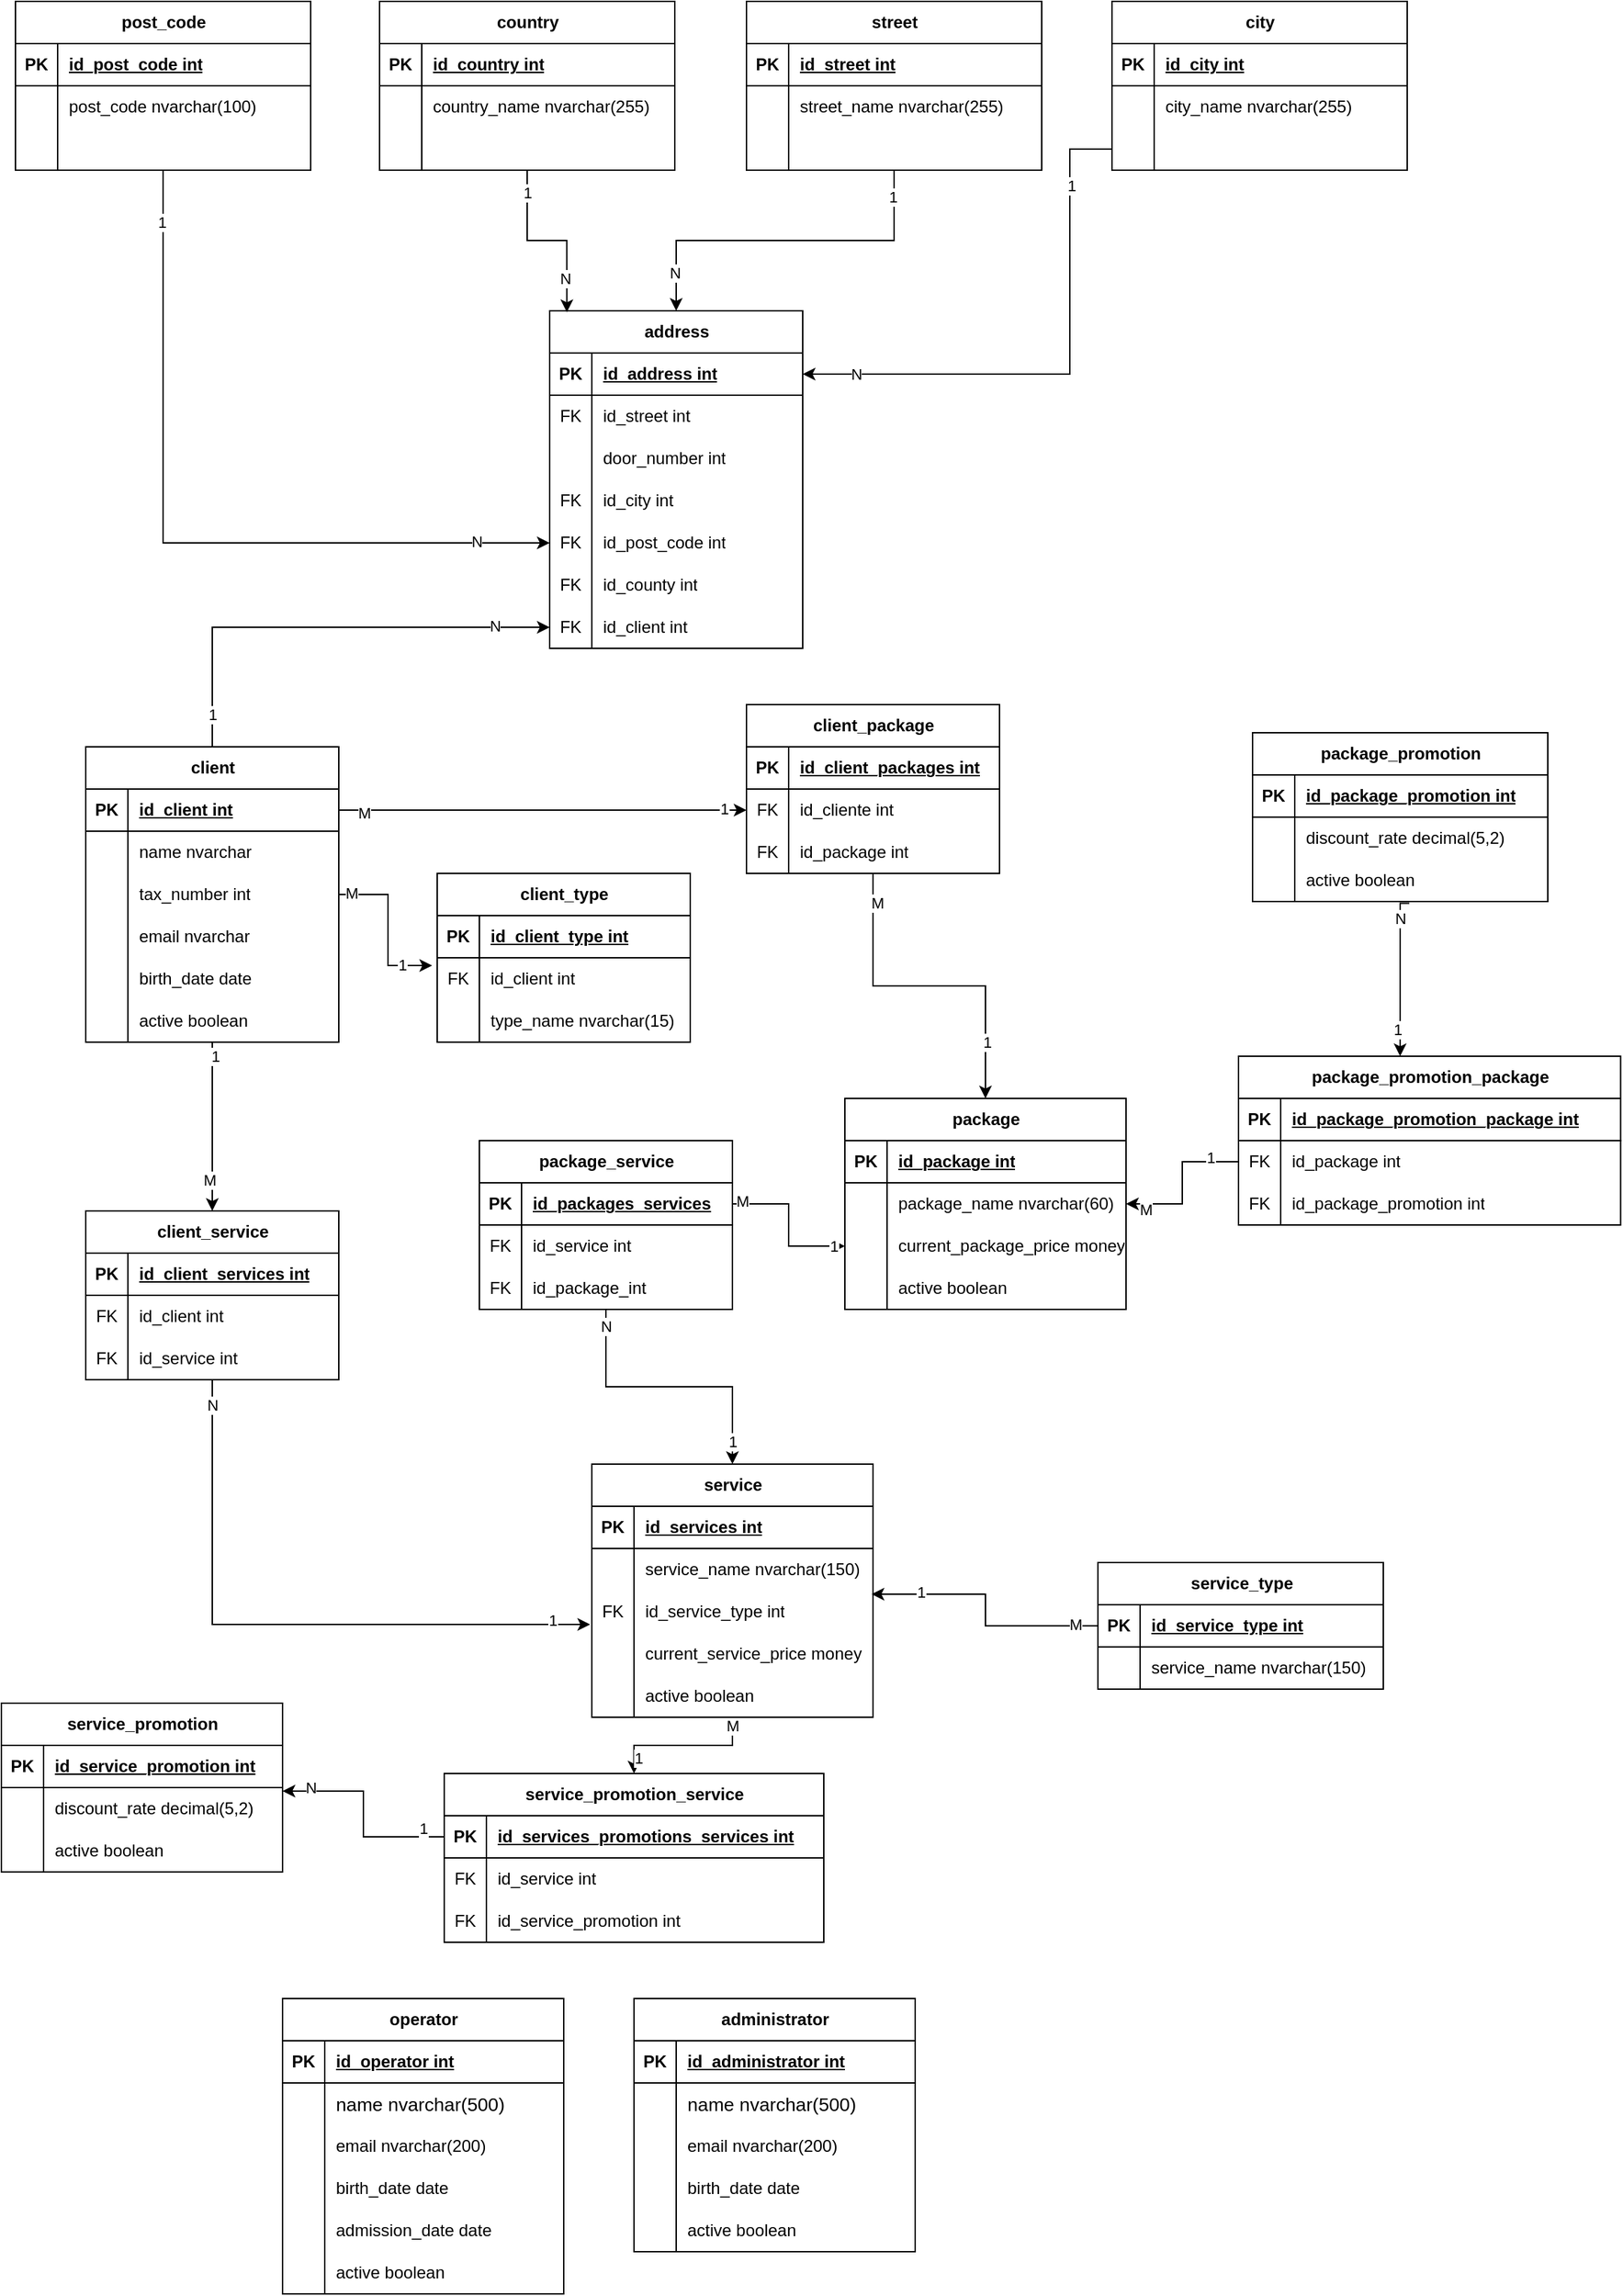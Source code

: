 <mxfile version="23.0.2" type="device">
  <diagram name="Página-1" id="LCEZ56KIRTUrvyrdB3R0">
    <mxGraphModel dx="1444" dy="2113" grid="1" gridSize="10" guides="1" tooltips="1" connect="1" arrows="1" fold="1" page="1" pageScale="1" pageWidth="827" pageHeight="1169" math="0" shadow="0">
      <root>
        <mxCell id="0" />
        <mxCell id="1" parent="0" />
        <mxCell id="lzL9a1PO9rvitu5dvn8c-174" style="edgeStyle=orthogonalEdgeStyle;rounded=0;orthogonalLoop=1;jettySize=auto;html=1;entryX=0.5;entryY=0;entryDx=0;entryDy=0;" parent="1" source="lzL9a1PO9rvitu5dvn8c-16" target="lzL9a1PO9rvitu5dvn8c-164" edge="1">
          <mxGeometry relative="1" as="geometry" />
        </mxCell>
        <mxCell id="lzL9a1PO9rvitu5dvn8c-175" value="1" style="edgeLabel;html=1;align=center;verticalAlign=middle;resizable=0;points=[];" parent="lzL9a1PO9rvitu5dvn8c-174" vertex="1" connectable="0">
          <mxGeometry x="-0.839" y="2" relative="1" as="geometry">
            <mxPoint as="offset" />
          </mxGeometry>
        </mxCell>
        <mxCell id="lzL9a1PO9rvitu5dvn8c-176" value="M" style="edgeLabel;html=1;align=center;verticalAlign=middle;resizable=0;points=[];" parent="lzL9a1PO9rvitu5dvn8c-174" vertex="1" connectable="0">
          <mxGeometry x="0.628" y="-2" relative="1" as="geometry">
            <mxPoint as="offset" />
          </mxGeometry>
        </mxCell>
        <mxCell id="PNwrJ2-UcQvOaBhJym6P-77" style="edgeStyle=orthogonalEdgeStyle;rounded=0;orthogonalLoop=1;jettySize=auto;html=1;entryX=0;entryY=0.5;entryDx=0;entryDy=0;" parent="1" source="lzL9a1PO9rvitu5dvn8c-16" target="PNwrJ2-UcQvOaBhJym6P-70" edge="1">
          <mxGeometry relative="1" as="geometry" />
        </mxCell>
        <mxCell id="PNwrJ2-UcQvOaBhJym6P-78" value="1" style="edgeLabel;html=1;align=center;verticalAlign=middle;resizable=0;points=[];" parent="PNwrJ2-UcQvOaBhJym6P-77" vertex="1" connectable="0">
          <mxGeometry x="-0.859" relative="1" as="geometry">
            <mxPoint as="offset" />
          </mxGeometry>
        </mxCell>
        <mxCell id="PNwrJ2-UcQvOaBhJym6P-79" value="N" style="edgeLabel;html=1;align=center;verticalAlign=middle;resizable=0;points=[];" parent="PNwrJ2-UcQvOaBhJym6P-77" vertex="1" connectable="0">
          <mxGeometry x="0.761" y="1" relative="1" as="geometry">
            <mxPoint as="offset" />
          </mxGeometry>
        </mxCell>
        <mxCell id="lzL9a1PO9rvitu5dvn8c-16" value="client" style="shape=table;startSize=30;container=1;collapsible=1;childLayout=tableLayout;fixedRows=1;rowLines=0;fontStyle=1;align=center;resizeLast=1;html=1;" parent="1" vertex="1">
          <mxGeometry x="100" y="20" width="180" height="210" as="geometry" />
        </mxCell>
        <mxCell id="lzL9a1PO9rvitu5dvn8c-17" value="" style="shape=tableRow;horizontal=0;startSize=0;swimlaneHead=0;swimlaneBody=0;fillColor=none;collapsible=0;dropTarget=0;points=[[0,0.5],[1,0.5]];portConstraint=eastwest;top=0;left=0;right=0;bottom=1;" parent="lzL9a1PO9rvitu5dvn8c-16" vertex="1">
          <mxGeometry y="30" width="180" height="30" as="geometry" />
        </mxCell>
        <mxCell id="lzL9a1PO9rvitu5dvn8c-18" value="PK" style="shape=partialRectangle;connectable=0;fillColor=none;top=0;left=0;bottom=0;right=0;fontStyle=1;overflow=hidden;whiteSpace=wrap;html=1;" parent="lzL9a1PO9rvitu5dvn8c-17" vertex="1">
          <mxGeometry width="30" height="30" as="geometry">
            <mxRectangle width="30" height="30" as="alternateBounds" />
          </mxGeometry>
        </mxCell>
        <mxCell id="lzL9a1PO9rvitu5dvn8c-19" value="id_client int" style="shape=partialRectangle;connectable=0;fillColor=none;top=0;left=0;bottom=0;right=0;align=left;spacingLeft=6;fontStyle=5;overflow=hidden;whiteSpace=wrap;html=1;" parent="lzL9a1PO9rvitu5dvn8c-17" vertex="1">
          <mxGeometry x="30" width="150" height="30" as="geometry">
            <mxRectangle width="150" height="30" as="alternateBounds" />
          </mxGeometry>
        </mxCell>
        <mxCell id="lzL9a1PO9rvitu5dvn8c-20" value="" style="shape=tableRow;horizontal=0;startSize=0;swimlaneHead=0;swimlaneBody=0;fillColor=none;collapsible=0;dropTarget=0;points=[[0,0.5],[1,0.5]];portConstraint=eastwest;top=0;left=0;right=0;bottom=0;" parent="lzL9a1PO9rvitu5dvn8c-16" vertex="1">
          <mxGeometry y="60" width="180" height="30" as="geometry" />
        </mxCell>
        <mxCell id="lzL9a1PO9rvitu5dvn8c-21" value="" style="shape=partialRectangle;connectable=0;fillColor=none;top=0;left=0;bottom=0;right=0;editable=1;overflow=hidden;whiteSpace=wrap;html=1;" parent="lzL9a1PO9rvitu5dvn8c-20" vertex="1">
          <mxGeometry width="30" height="30" as="geometry">
            <mxRectangle width="30" height="30" as="alternateBounds" />
          </mxGeometry>
        </mxCell>
        <mxCell id="lzL9a1PO9rvitu5dvn8c-22" value="name nvarchar" style="shape=partialRectangle;connectable=0;fillColor=none;top=0;left=0;bottom=0;right=0;align=left;spacingLeft=6;overflow=hidden;whiteSpace=wrap;html=1;" parent="lzL9a1PO9rvitu5dvn8c-20" vertex="1">
          <mxGeometry x="30" width="150" height="30" as="geometry">
            <mxRectangle width="150" height="30" as="alternateBounds" />
          </mxGeometry>
        </mxCell>
        <mxCell id="lzL9a1PO9rvitu5dvn8c-23" value="" style="shape=tableRow;horizontal=0;startSize=0;swimlaneHead=0;swimlaneBody=0;fillColor=none;collapsible=0;dropTarget=0;points=[[0,0.5],[1,0.5]];portConstraint=eastwest;top=0;left=0;right=0;bottom=0;" parent="lzL9a1PO9rvitu5dvn8c-16" vertex="1">
          <mxGeometry y="90" width="180" height="30" as="geometry" />
        </mxCell>
        <mxCell id="lzL9a1PO9rvitu5dvn8c-24" value="" style="shape=partialRectangle;connectable=0;fillColor=none;top=0;left=0;bottom=0;right=0;editable=1;overflow=hidden;whiteSpace=wrap;html=1;" parent="lzL9a1PO9rvitu5dvn8c-23" vertex="1">
          <mxGeometry width="30" height="30" as="geometry">
            <mxRectangle width="30" height="30" as="alternateBounds" />
          </mxGeometry>
        </mxCell>
        <mxCell id="lzL9a1PO9rvitu5dvn8c-25" value="tax_number int" style="shape=partialRectangle;connectable=0;fillColor=none;top=0;left=0;bottom=0;right=0;align=left;spacingLeft=6;overflow=hidden;whiteSpace=wrap;html=1;" parent="lzL9a1PO9rvitu5dvn8c-23" vertex="1">
          <mxGeometry x="30" width="150" height="30" as="geometry">
            <mxRectangle width="150" height="30" as="alternateBounds" />
          </mxGeometry>
        </mxCell>
        <mxCell id="lzL9a1PO9rvitu5dvn8c-26" value="" style="shape=tableRow;horizontal=0;startSize=0;swimlaneHead=0;swimlaneBody=0;fillColor=none;collapsible=0;dropTarget=0;points=[[0,0.5],[1,0.5]];portConstraint=eastwest;top=0;left=0;right=0;bottom=0;" parent="lzL9a1PO9rvitu5dvn8c-16" vertex="1">
          <mxGeometry y="120" width="180" height="30" as="geometry" />
        </mxCell>
        <mxCell id="lzL9a1PO9rvitu5dvn8c-27" value="" style="shape=partialRectangle;connectable=0;fillColor=none;top=0;left=0;bottom=0;right=0;editable=1;overflow=hidden;whiteSpace=wrap;html=1;" parent="lzL9a1PO9rvitu5dvn8c-26" vertex="1">
          <mxGeometry width="30" height="30" as="geometry">
            <mxRectangle width="30" height="30" as="alternateBounds" />
          </mxGeometry>
        </mxCell>
        <mxCell id="lzL9a1PO9rvitu5dvn8c-28" value="email nvarchar" style="shape=partialRectangle;connectable=0;fillColor=none;top=0;left=0;bottom=0;right=0;align=left;spacingLeft=6;overflow=hidden;whiteSpace=wrap;html=1;" parent="lzL9a1PO9rvitu5dvn8c-26" vertex="1">
          <mxGeometry x="30" width="150" height="30" as="geometry">
            <mxRectangle width="150" height="30" as="alternateBounds" />
          </mxGeometry>
        </mxCell>
        <mxCell id="lzL9a1PO9rvitu5dvn8c-29" value="" style="shape=tableRow;horizontal=0;startSize=0;swimlaneHead=0;swimlaneBody=0;fillColor=none;collapsible=0;dropTarget=0;points=[[0,0.5],[1,0.5]];portConstraint=eastwest;top=0;left=0;right=0;bottom=0;" parent="lzL9a1PO9rvitu5dvn8c-16" vertex="1">
          <mxGeometry y="150" width="180" height="30" as="geometry" />
        </mxCell>
        <mxCell id="lzL9a1PO9rvitu5dvn8c-30" value="" style="shape=partialRectangle;connectable=0;fillColor=none;top=0;left=0;bottom=0;right=0;editable=1;overflow=hidden;whiteSpace=wrap;html=1;" parent="lzL9a1PO9rvitu5dvn8c-29" vertex="1">
          <mxGeometry width="30" height="30" as="geometry">
            <mxRectangle width="30" height="30" as="alternateBounds" />
          </mxGeometry>
        </mxCell>
        <mxCell id="lzL9a1PO9rvitu5dvn8c-31" value="birth_date date" style="shape=partialRectangle;connectable=0;fillColor=none;top=0;left=0;bottom=0;right=0;align=left;spacingLeft=6;overflow=hidden;whiteSpace=wrap;html=1;" parent="lzL9a1PO9rvitu5dvn8c-29" vertex="1">
          <mxGeometry x="30" width="150" height="30" as="geometry">
            <mxRectangle width="150" height="30" as="alternateBounds" />
          </mxGeometry>
        </mxCell>
        <mxCell id="lzL9a1PO9rvitu5dvn8c-32" value="" style="shape=tableRow;horizontal=0;startSize=0;swimlaneHead=0;swimlaneBody=0;fillColor=none;collapsible=0;dropTarget=0;points=[[0,0.5],[1,0.5]];portConstraint=eastwest;top=0;left=0;right=0;bottom=0;" parent="lzL9a1PO9rvitu5dvn8c-16" vertex="1">
          <mxGeometry y="180" width="180" height="30" as="geometry" />
        </mxCell>
        <mxCell id="lzL9a1PO9rvitu5dvn8c-33" value="" style="shape=partialRectangle;connectable=0;fillColor=none;top=0;left=0;bottom=0;right=0;editable=1;overflow=hidden;whiteSpace=wrap;html=1;" parent="lzL9a1PO9rvitu5dvn8c-32" vertex="1">
          <mxGeometry width="30" height="30" as="geometry">
            <mxRectangle width="30" height="30" as="alternateBounds" />
          </mxGeometry>
        </mxCell>
        <mxCell id="lzL9a1PO9rvitu5dvn8c-34" value="active boolean" style="shape=partialRectangle;connectable=0;fillColor=none;top=0;left=0;bottom=0;right=0;align=left;spacingLeft=6;overflow=hidden;whiteSpace=wrap;html=1;" parent="lzL9a1PO9rvitu5dvn8c-32" vertex="1">
          <mxGeometry x="30" width="150" height="30" as="geometry">
            <mxRectangle width="150" height="30" as="alternateBounds" />
          </mxGeometry>
        </mxCell>
        <mxCell id="lzL9a1PO9rvitu5dvn8c-35" value="client_type" style="shape=table;startSize=30;container=1;collapsible=1;childLayout=tableLayout;fixedRows=1;rowLines=0;fontStyle=1;align=center;resizeLast=1;html=1;" parent="1" vertex="1">
          <mxGeometry x="350" y="110" width="180" height="120" as="geometry" />
        </mxCell>
        <mxCell id="lzL9a1PO9rvitu5dvn8c-36" value="" style="shape=tableRow;horizontal=0;startSize=0;swimlaneHead=0;swimlaneBody=0;fillColor=none;collapsible=0;dropTarget=0;points=[[0,0.5],[1,0.5]];portConstraint=eastwest;top=0;left=0;right=0;bottom=1;" parent="lzL9a1PO9rvitu5dvn8c-35" vertex="1">
          <mxGeometry y="30" width="180" height="30" as="geometry" />
        </mxCell>
        <mxCell id="lzL9a1PO9rvitu5dvn8c-37" value="PK" style="shape=partialRectangle;connectable=0;fillColor=none;top=0;left=0;bottom=0;right=0;fontStyle=1;overflow=hidden;whiteSpace=wrap;html=1;" parent="lzL9a1PO9rvitu5dvn8c-36" vertex="1">
          <mxGeometry width="30" height="30" as="geometry">
            <mxRectangle width="30" height="30" as="alternateBounds" />
          </mxGeometry>
        </mxCell>
        <mxCell id="lzL9a1PO9rvitu5dvn8c-38" value="id_client_type int" style="shape=partialRectangle;connectable=0;fillColor=none;top=0;left=0;bottom=0;right=0;align=left;spacingLeft=6;fontStyle=5;overflow=hidden;whiteSpace=wrap;html=1;" parent="lzL9a1PO9rvitu5dvn8c-36" vertex="1">
          <mxGeometry x="30" width="150" height="30" as="geometry">
            <mxRectangle width="150" height="30" as="alternateBounds" />
          </mxGeometry>
        </mxCell>
        <mxCell id="lzL9a1PO9rvitu5dvn8c-39" value="" style="shape=tableRow;horizontal=0;startSize=0;swimlaneHead=0;swimlaneBody=0;fillColor=none;collapsible=0;dropTarget=0;points=[[0,0.5],[1,0.5]];portConstraint=eastwest;top=0;left=0;right=0;bottom=0;" parent="lzL9a1PO9rvitu5dvn8c-35" vertex="1">
          <mxGeometry y="60" width="180" height="30" as="geometry" />
        </mxCell>
        <mxCell id="lzL9a1PO9rvitu5dvn8c-40" value="FK" style="shape=partialRectangle;connectable=0;fillColor=none;top=0;left=0;bottom=0;right=0;editable=1;overflow=hidden;whiteSpace=wrap;html=1;" parent="lzL9a1PO9rvitu5dvn8c-39" vertex="1">
          <mxGeometry width="30" height="30" as="geometry">
            <mxRectangle width="30" height="30" as="alternateBounds" />
          </mxGeometry>
        </mxCell>
        <mxCell id="lzL9a1PO9rvitu5dvn8c-41" value="id_client int" style="shape=partialRectangle;connectable=0;fillColor=none;top=0;left=0;bottom=0;right=0;align=left;spacingLeft=6;overflow=hidden;whiteSpace=wrap;html=1;" parent="lzL9a1PO9rvitu5dvn8c-39" vertex="1">
          <mxGeometry x="30" width="150" height="30" as="geometry">
            <mxRectangle width="150" height="30" as="alternateBounds" />
          </mxGeometry>
        </mxCell>
        <mxCell id="lzL9a1PO9rvitu5dvn8c-42" value="" style="shape=tableRow;horizontal=0;startSize=0;swimlaneHead=0;swimlaneBody=0;fillColor=none;collapsible=0;dropTarget=0;points=[[0,0.5],[1,0.5]];portConstraint=eastwest;top=0;left=0;right=0;bottom=0;" parent="lzL9a1PO9rvitu5dvn8c-35" vertex="1">
          <mxGeometry y="90" width="180" height="30" as="geometry" />
        </mxCell>
        <mxCell id="lzL9a1PO9rvitu5dvn8c-43" value="" style="shape=partialRectangle;connectable=0;fillColor=none;top=0;left=0;bottom=0;right=0;editable=1;overflow=hidden;whiteSpace=wrap;html=1;" parent="lzL9a1PO9rvitu5dvn8c-42" vertex="1">
          <mxGeometry width="30" height="30" as="geometry">
            <mxRectangle width="30" height="30" as="alternateBounds" />
          </mxGeometry>
        </mxCell>
        <mxCell id="lzL9a1PO9rvitu5dvn8c-44" value="type_name nvarchar(15)" style="shape=partialRectangle;connectable=0;fillColor=none;top=0;left=0;bottom=0;right=0;align=left;spacingLeft=6;overflow=hidden;whiteSpace=wrap;html=1;" parent="lzL9a1PO9rvitu5dvn8c-42" vertex="1">
          <mxGeometry x="30" width="150" height="30" as="geometry">
            <mxRectangle width="150" height="30" as="alternateBounds" />
          </mxGeometry>
        </mxCell>
        <mxCell id="lzL9a1PO9rvitu5dvn8c-69" style="edgeStyle=orthogonalEdgeStyle;rounded=0;orthogonalLoop=1;jettySize=auto;html=1;exitX=1;exitY=0.5;exitDx=0;exitDy=0;entryX=-0.02;entryY=0.184;entryDx=0;entryDy=0;entryPerimeter=0;" parent="1" source="lzL9a1PO9rvitu5dvn8c-23" target="lzL9a1PO9rvitu5dvn8c-39" edge="1">
          <mxGeometry relative="1" as="geometry" />
        </mxCell>
        <mxCell id="lzL9a1PO9rvitu5dvn8c-70" value="M" style="edgeLabel;html=1;align=center;verticalAlign=middle;resizable=0;points=[];" parent="lzL9a1PO9rvitu5dvn8c-69" vertex="1" connectable="0">
          <mxGeometry x="-0.846" y="1" relative="1" as="geometry">
            <mxPoint as="offset" />
          </mxGeometry>
        </mxCell>
        <mxCell id="lzL9a1PO9rvitu5dvn8c-71" value="1" style="edgeLabel;html=1;align=center;verticalAlign=middle;resizable=0;points=[];" parent="lzL9a1PO9rvitu5dvn8c-69" vertex="1" connectable="0">
          <mxGeometry x="0.629" y="1" relative="1" as="geometry">
            <mxPoint as="offset" />
          </mxGeometry>
        </mxCell>
        <mxCell id="lzL9a1PO9rvitu5dvn8c-98" style="edgeStyle=orthogonalEdgeStyle;rounded=0;orthogonalLoop=1;jettySize=auto;html=1;entryX=0.5;entryY=0;entryDx=0;entryDy=0;" parent="1" source="lzL9a1PO9rvitu5dvn8c-72" target="5N5b8Ta8hhtfG7kH5McL-3" edge="1">
          <mxGeometry relative="1" as="geometry">
            <mxPoint x="740" y="260" as="targetPoint" />
          </mxGeometry>
        </mxCell>
        <mxCell id="lzL9a1PO9rvitu5dvn8c-99" value="M" style="edgeLabel;html=1;align=center;verticalAlign=middle;resizable=0;points=[];" parent="lzL9a1PO9rvitu5dvn8c-98" vertex="1" connectable="0">
          <mxGeometry x="-0.827" y="3" relative="1" as="geometry">
            <mxPoint as="offset" />
          </mxGeometry>
        </mxCell>
        <mxCell id="lzL9a1PO9rvitu5dvn8c-100" value="1" style="edgeLabel;html=1;align=center;verticalAlign=middle;resizable=0;points=[];" parent="lzL9a1PO9rvitu5dvn8c-98" vertex="1" connectable="0">
          <mxGeometry x="0.662" y="1" relative="1" as="geometry">
            <mxPoint as="offset" />
          </mxGeometry>
        </mxCell>
        <mxCell id="lzL9a1PO9rvitu5dvn8c-72" value="client_package" style="shape=table;startSize=30;container=1;collapsible=1;childLayout=tableLayout;fixedRows=1;rowLines=0;fontStyle=1;align=center;resizeLast=1;html=1;" parent="1" vertex="1">
          <mxGeometry x="570" y="-10" width="180" height="120" as="geometry" />
        </mxCell>
        <mxCell id="lzL9a1PO9rvitu5dvn8c-73" value="" style="shape=tableRow;horizontal=0;startSize=0;swimlaneHead=0;swimlaneBody=0;fillColor=none;collapsible=0;dropTarget=0;points=[[0,0.5],[1,0.5]];portConstraint=eastwest;top=0;left=0;right=0;bottom=1;" parent="lzL9a1PO9rvitu5dvn8c-72" vertex="1">
          <mxGeometry y="30" width="180" height="30" as="geometry" />
        </mxCell>
        <mxCell id="lzL9a1PO9rvitu5dvn8c-74" value="PK" style="shape=partialRectangle;connectable=0;fillColor=none;top=0;left=0;bottom=0;right=0;fontStyle=1;overflow=hidden;whiteSpace=wrap;html=1;" parent="lzL9a1PO9rvitu5dvn8c-73" vertex="1">
          <mxGeometry width="30" height="30" as="geometry">
            <mxRectangle width="30" height="30" as="alternateBounds" />
          </mxGeometry>
        </mxCell>
        <mxCell id="lzL9a1PO9rvitu5dvn8c-75" value="id_client_packages int" style="shape=partialRectangle;connectable=0;fillColor=none;top=0;left=0;bottom=0;right=0;align=left;spacingLeft=6;fontStyle=5;overflow=hidden;whiteSpace=wrap;html=1;" parent="lzL9a1PO9rvitu5dvn8c-73" vertex="1">
          <mxGeometry x="30" width="150" height="30" as="geometry">
            <mxRectangle width="150" height="30" as="alternateBounds" />
          </mxGeometry>
        </mxCell>
        <mxCell id="lzL9a1PO9rvitu5dvn8c-76" value="" style="shape=tableRow;horizontal=0;startSize=0;swimlaneHead=0;swimlaneBody=0;fillColor=none;collapsible=0;dropTarget=0;points=[[0,0.5],[1,0.5]];portConstraint=eastwest;top=0;left=0;right=0;bottom=0;" parent="lzL9a1PO9rvitu5dvn8c-72" vertex="1">
          <mxGeometry y="60" width="180" height="30" as="geometry" />
        </mxCell>
        <mxCell id="lzL9a1PO9rvitu5dvn8c-77" value="FK" style="shape=partialRectangle;connectable=0;fillColor=none;top=0;left=0;bottom=0;right=0;editable=1;overflow=hidden;whiteSpace=wrap;html=1;" parent="lzL9a1PO9rvitu5dvn8c-76" vertex="1">
          <mxGeometry width="30" height="30" as="geometry">
            <mxRectangle width="30" height="30" as="alternateBounds" />
          </mxGeometry>
        </mxCell>
        <mxCell id="lzL9a1PO9rvitu5dvn8c-78" value="id_cliente int" style="shape=partialRectangle;connectable=0;fillColor=none;top=0;left=0;bottom=0;right=0;align=left;spacingLeft=6;overflow=hidden;whiteSpace=wrap;html=1;" parent="lzL9a1PO9rvitu5dvn8c-76" vertex="1">
          <mxGeometry x="30" width="150" height="30" as="geometry">
            <mxRectangle width="150" height="30" as="alternateBounds" />
          </mxGeometry>
        </mxCell>
        <mxCell id="lzL9a1PO9rvitu5dvn8c-79" value="" style="shape=tableRow;horizontal=0;startSize=0;swimlaneHead=0;swimlaneBody=0;fillColor=none;collapsible=0;dropTarget=0;points=[[0,0.5],[1,0.5]];portConstraint=eastwest;top=0;left=0;right=0;bottom=0;" parent="lzL9a1PO9rvitu5dvn8c-72" vertex="1">
          <mxGeometry y="90" width="180" height="30" as="geometry" />
        </mxCell>
        <mxCell id="lzL9a1PO9rvitu5dvn8c-80" value="FK" style="shape=partialRectangle;connectable=0;fillColor=none;top=0;left=0;bottom=0;right=0;editable=1;overflow=hidden;whiteSpace=wrap;html=1;" parent="lzL9a1PO9rvitu5dvn8c-79" vertex="1">
          <mxGeometry width="30" height="30" as="geometry">
            <mxRectangle width="30" height="30" as="alternateBounds" />
          </mxGeometry>
        </mxCell>
        <mxCell id="lzL9a1PO9rvitu5dvn8c-81" value="id_package int" style="shape=partialRectangle;connectable=0;fillColor=none;top=0;left=0;bottom=0;right=0;align=left;spacingLeft=6;overflow=hidden;whiteSpace=wrap;html=1;" parent="lzL9a1PO9rvitu5dvn8c-79" vertex="1">
          <mxGeometry x="30" width="150" height="30" as="geometry">
            <mxRectangle width="150" height="30" as="alternateBounds" />
          </mxGeometry>
        </mxCell>
        <mxCell id="lzL9a1PO9rvitu5dvn8c-82" style="edgeStyle=orthogonalEdgeStyle;rounded=0;orthogonalLoop=1;jettySize=auto;html=1;exitX=1;exitY=0.5;exitDx=0;exitDy=0;" parent="1" source="lzL9a1PO9rvitu5dvn8c-17" target="lzL9a1PO9rvitu5dvn8c-76" edge="1">
          <mxGeometry relative="1" as="geometry" />
        </mxCell>
        <mxCell id="lzL9a1PO9rvitu5dvn8c-83" value="M" style="edgeLabel;html=1;align=center;verticalAlign=middle;resizable=0;points=[];" parent="lzL9a1PO9rvitu5dvn8c-82" vertex="1" connectable="0">
          <mxGeometry x="-0.875" y="-2" relative="1" as="geometry">
            <mxPoint as="offset" />
          </mxGeometry>
        </mxCell>
        <mxCell id="lzL9a1PO9rvitu5dvn8c-84" value="1" style="edgeLabel;html=1;align=center;verticalAlign=middle;resizable=0;points=[];" parent="lzL9a1PO9rvitu5dvn8c-82" vertex="1" connectable="0">
          <mxGeometry x="0.885" y="1" relative="1" as="geometry">
            <mxPoint as="offset" />
          </mxGeometry>
        </mxCell>
        <mxCell id="lzL9a1PO9rvitu5dvn8c-101" value="package_promotion_package" style="shape=table;startSize=30;container=1;collapsible=1;childLayout=tableLayout;fixedRows=1;rowLines=0;fontStyle=1;align=center;resizeLast=1;html=1;" parent="1" vertex="1">
          <mxGeometry x="920" y="240" width="271.8" height="120" as="geometry" />
        </mxCell>
        <mxCell id="lzL9a1PO9rvitu5dvn8c-102" value="" style="shape=tableRow;horizontal=0;startSize=0;swimlaneHead=0;swimlaneBody=0;fillColor=none;collapsible=0;dropTarget=0;points=[[0,0.5],[1,0.5]];portConstraint=eastwest;top=0;left=0;right=0;bottom=1;" parent="lzL9a1PO9rvitu5dvn8c-101" vertex="1">
          <mxGeometry y="30" width="271.8" height="30" as="geometry" />
        </mxCell>
        <mxCell id="lzL9a1PO9rvitu5dvn8c-103" value="PK" style="shape=partialRectangle;connectable=0;fillColor=none;top=0;left=0;bottom=0;right=0;fontStyle=1;overflow=hidden;whiteSpace=wrap;html=1;" parent="lzL9a1PO9rvitu5dvn8c-102" vertex="1">
          <mxGeometry width="30" height="30" as="geometry">
            <mxRectangle width="30" height="30" as="alternateBounds" />
          </mxGeometry>
        </mxCell>
        <mxCell id="lzL9a1PO9rvitu5dvn8c-104" value="id_package_promotion_package int" style="shape=partialRectangle;connectable=0;fillColor=none;top=0;left=0;bottom=0;right=0;align=left;spacingLeft=6;fontStyle=5;overflow=hidden;whiteSpace=wrap;html=1;" parent="lzL9a1PO9rvitu5dvn8c-102" vertex="1">
          <mxGeometry x="30" width="241.8" height="30" as="geometry">
            <mxRectangle width="241.8" height="30" as="alternateBounds" />
          </mxGeometry>
        </mxCell>
        <mxCell id="lzL9a1PO9rvitu5dvn8c-105" value="" style="shape=tableRow;horizontal=0;startSize=0;swimlaneHead=0;swimlaneBody=0;fillColor=none;collapsible=0;dropTarget=0;points=[[0,0.5],[1,0.5]];portConstraint=eastwest;top=0;left=0;right=0;bottom=0;" parent="lzL9a1PO9rvitu5dvn8c-101" vertex="1">
          <mxGeometry y="60" width="271.8" height="30" as="geometry" />
        </mxCell>
        <mxCell id="lzL9a1PO9rvitu5dvn8c-106" value="FK" style="shape=partialRectangle;connectable=0;fillColor=none;top=0;left=0;bottom=0;right=0;editable=1;overflow=hidden;whiteSpace=wrap;html=1;" parent="lzL9a1PO9rvitu5dvn8c-105" vertex="1">
          <mxGeometry width="30" height="30" as="geometry">
            <mxRectangle width="30" height="30" as="alternateBounds" />
          </mxGeometry>
        </mxCell>
        <mxCell id="lzL9a1PO9rvitu5dvn8c-107" value="id_package int" style="shape=partialRectangle;connectable=0;fillColor=none;top=0;left=0;bottom=0;right=0;align=left;spacingLeft=6;overflow=hidden;whiteSpace=wrap;html=1;" parent="lzL9a1PO9rvitu5dvn8c-105" vertex="1">
          <mxGeometry x="30" width="241.8" height="30" as="geometry">
            <mxRectangle width="241.8" height="30" as="alternateBounds" />
          </mxGeometry>
        </mxCell>
        <mxCell id="lzL9a1PO9rvitu5dvn8c-275" value="" style="shape=tableRow;horizontal=0;startSize=0;swimlaneHead=0;swimlaneBody=0;fillColor=none;collapsible=0;dropTarget=0;points=[[0,0.5],[1,0.5]];portConstraint=eastwest;top=0;left=0;right=0;bottom=0;" parent="lzL9a1PO9rvitu5dvn8c-101" vertex="1">
          <mxGeometry y="90" width="271.8" height="30" as="geometry" />
        </mxCell>
        <mxCell id="lzL9a1PO9rvitu5dvn8c-276" value="FK" style="shape=partialRectangle;connectable=0;fillColor=none;top=0;left=0;bottom=0;right=0;editable=1;overflow=hidden;whiteSpace=wrap;html=1;" parent="lzL9a1PO9rvitu5dvn8c-275" vertex="1">
          <mxGeometry width="30" height="30" as="geometry">
            <mxRectangle width="30" height="30" as="alternateBounds" />
          </mxGeometry>
        </mxCell>
        <mxCell id="lzL9a1PO9rvitu5dvn8c-277" value="id_package_promotion int" style="shape=partialRectangle;connectable=0;fillColor=none;top=0;left=0;bottom=0;right=0;align=left;spacingLeft=6;overflow=hidden;whiteSpace=wrap;html=1;" parent="lzL9a1PO9rvitu5dvn8c-275" vertex="1">
          <mxGeometry x="30" width="241.8" height="30" as="geometry">
            <mxRectangle width="241.8" height="30" as="alternateBounds" />
          </mxGeometry>
        </mxCell>
        <mxCell id="lzL9a1PO9rvitu5dvn8c-122" value="package_promotion" style="shape=table;startSize=30;container=1;collapsible=1;childLayout=tableLayout;fixedRows=1;rowLines=0;fontStyle=1;align=center;resizeLast=1;html=1;" parent="1" vertex="1">
          <mxGeometry x="930" y="10" width="210" height="120" as="geometry" />
        </mxCell>
        <mxCell id="lzL9a1PO9rvitu5dvn8c-123" value="" style="shape=tableRow;horizontal=0;startSize=0;swimlaneHead=0;swimlaneBody=0;fillColor=none;collapsible=0;dropTarget=0;points=[[0,0.5],[1,0.5]];portConstraint=eastwest;top=0;left=0;right=0;bottom=1;" parent="lzL9a1PO9rvitu5dvn8c-122" vertex="1">
          <mxGeometry y="30" width="210" height="30" as="geometry" />
        </mxCell>
        <mxCell id="lzL9a1PO9rvitu5dvn8c-124" value="PK" style="shape=partialRectangle;connectable=0;fillColor=none;top=0;left=0;bottom=0;right=0;fontStyle=1;overflow=hidden;whiteSpace=wrap;html=1;" parent="lzL9a1PO9rvitu5dvn8c-123" vertex="1">
          <mxGeometry width="30" height="30" as="geometry">
            <mxRectangle width="30" height="30" as="alternateBounds" />
          </mxGeometry>
        </mxCell>
        <mxCell id="lzL9a1PO9rvitu5dvn8c-125" value="id_package_promotion int" style="shape=partialRectangle;connectable=0;fillColor=none;top=0;left=0;bottom=0;right=0;align=left;spacingLeft=6;fontStyle=5;overflow=hidden;whiteSpace=wrap;html=1;" parent="lzL9a1PO9rvitu5dvn8c-123" vertex="1">
          <mxGeometry x="30" width="180" height="30" as="geometry">
            <mxRectangle width="180" height="30" as="alternateBounds" />
          </mxGeometry>
        </mxCell>
        <mxCell id="lzL9a1PO9rvitu5dvn8c-129" value="" style="shape=tableRow;horizontal=0;startSize=0;swimlaneHead=0;swimlaneBody=0;fillColor=none;collapsible=0;dropTarget=0;points=[[0,0.5],[1,0.5]];portConstraint=eastwest;top=0;left=0;right=0;bottom=0;" parent="lzL9a1PO9rvitu5dvn8c-122" vertex="1">
          <mxGeometry y="60" width="210" height="30" as="geometry" />
        </mxCell>
        <mxCell id="lzL9a1PO9rvitu5dvn8c-130" value="" style="shape=partialRectangle;connectable=0;fillColor=none;top=0;left=0;bottom=0;right=0;editable=1;overflow=hidden;whiteSpace=wrap;html=1;" parent="lzL9a1PO9rvitu5dvn8c-129" vertex="1">
          <mxGeometry width="30" height="30" as="geometry">
            <mxRectangle width="30" height="30" as="alternateBounds" />
          </mxGeometry>
        </mxCell>
        <mxCell id="lzL9a1PO9rvitu5dvn8c-131" value="discount_rate&amp;nbsp;decimal(5,2)" style="shape=partialRectangle;connectable=0;fillColor=none;top=0;left=0;bottom=0;right=0;align=left;spacingLeft=6;overflow=hidden;whiteSpace=wrap;html=1;" parent="lzL9a1PO9rvitu5dvn8c-129" vertex="1">
          <mxGeometry x="30" width="180" height="30" as="geometry">
            <mxRectangle width="180" height="30" as="alternateBounds" />
          </mxGeometry>
        </mxCell>
        <mxCell id="lzL9a1PO9rvitu5dvn8c-132" value="" style="shape=tableRow;horizontal=0;startSize=0;swimlaneHead=0;swimlaneBody=0;fillColor=none;collapsible=0;dropTarget=0;points=[[0,0.5],[1,0.5]];portConstraint=eastwest;top=0;left=0;right=0;bottom=0;" parent="lzL9a1PO9rvitu5dvn8c-122" vertex="1">
          <mxGeometry y="90" width="210" height="30" as="geometry" />
        </mxCell>
        <mxCell id="lzL9a1PO9rvitu5dvn8c-133" value="" style="shape=partialRectangle;connectable=0;fillColor=none;top=0;left=0;bottom=0;right=0;editable=1;overflow=hidden;whiteSpace=wrap;html=1;" parent="lzL9a1PO9rvitu5dvn8c-132" vertex="1">
          <mxGeometry width="30" height="30" as="geometry">
            <mxRectangle width="30" height="30" as="alternateBounds" />
          </mxGeometry>
        </mxCell>
        <mxCell id="lzL9a1PO9rvitu5dvn8c-134" value="active boolean" style="shape=partialRectangle;connectable=0;fillColor=none;top=0;left=0;bottom=0;right=0;align=left;spacingLeft=6;overflow=hidden;whiteSpace=wrap;html=1;" parent="lzL9a1PO9rvitu5dvn8c-132" vertex="1">
          <mxGeometry x="30" width="180" height="30" as="geometry">
            <mxRectangle width="180" height="30" as="alternateBounds" />
          </mxGeometry>
        </mxCell>
        <mxCell id="lzL9a1PO9rvitu5dvn8c-139" style="edgeStyle=orthogonalEdgeStyle;rounded=0;orthogonalLoop=1;jettySize=auto;html=1;exitX=0.531;exitY=1.04;exitDx=0;exitDy=0;exitPerimeter=0;entryX=0.423;entryY=0.015;entryDx=0;entryDy=0;entryPerimeter=0;" parent="1" source="lzL9a1PO9rvitu5dvn8c-132" edge="1">
          <mxGeometry relative="1" as="geometry">
            <mxPoint x="1049.81" y="131.38" as="sourcePoint" />
            <mxPoint x="1034.971" y="240.0" as="targetPoint" />
            <Array as="points">
              <mxPoint x="1035" y="131" />
            </Array>
          </mxGeometry>
        </mxCell>
        <mxCell id="lzL9a1PO9rvitu5dvn8c-143" value="N" style="edgeLabel;html=1;align=center;verticalAlign=middle;resizable=0;points=[];" parent="lzL9a1PO9rvitu5dvn8c-139" vertex="1" connectable="0">
          <mxGeometry x="-0.838" relative="1" as="geometry">
            <mxPoint y="8" as="offset" />
          </mxGeometry>
        </mxCell>
        <mxCell id="lzL9a1PO9rvitu5dvn8c-144" value="1" style="edgeLabel;html=1;align=center;verticalAlign=middle;resizable=0;points=[];" parent="lzL9a1PO9rvitu5dvn8c-139" vertex="1" connectable="0">
          <mxGeometry x="0.848" y="-2" relative="1" as="geometry">
            <mxPoint y="-10" as="offset" />
          </mxGeometry>
        </mxCell>
        <mxCell id="lzL9a1PO9rvitu5dvn8c-209" style="edgeStyle=orthogonalEdgeStyle;rounded=0;orthogonalLoop=1;jettySize=auto;html=1;" parent="1" source="lzL9a1PO9rvitu5dvn8c-145" target="lzL9a1PO9rvitu5dvn8c-193" edge="1">
          <mxGeometry relative="1" as="geometry" />
        </mxCell>
        <mxCell id="lzL9a1PO9rvitu5dvn8c-210" value="M" style="edgeLabel;html=1;align=center;verticalAlign=middle;resizable=0;points=[];" parent="lzL9a1PO9rvitu5dvn8c-209" vertex="1" connectable="0">
          <mxGeometry x="-0.649" relative="1" as="geometry">
            <mxPoint y="-14" as="offset" />
          </mxGeometry>
        </mxCell>
        <mxCell id="lzL9a1PO9rvitu5dvn8c-211" value="1" style="edgeLabel;html=1;align=center;verticalAlign=middle;resizable=0;points=[];" parent="lzL9a1PO9rvitu5dvn8c-209" vertex="1" connectable="0">
          <mxGeometry x="0.592" relative="1" as="geometry">
            <mxPoint y="9" as="offset" />
          </mxGeometry>
        </mxCell>
        <mxCell id="lzL9a1PO9rvitu5dvn8c-145" value="service" style="shape=table;startSize=30;container=1;collapsible=1;childLayout=tableLayout;fixedRows=1;rowLines=0;fontStyle=1;align=center;resizeLast=1;html=1;" parent="1" vertex="1">
          <mxGeometry x="460" y="530" width="200" height="180" as="geometry" />
        </mxCell>
        <mxCell id="lzL9a1PO9rvitu5dvn8c-146" value="" style="shape=tableRow;horizontal=0;startSize=0;swimlaneHead=0;swimlaneBody=0;fillColor=none;collapsible=0;dropTarget=0;points=[[0,0.5],[1,0.5]];portConstraint=eastwest;top=0;left=0;right=0;bottom=1;" parent="lzL9a1PO9rvitu5dvn8c-145" vertex="1">
          <mxGeometry y="30" width="200" height="30" as="geometry" />
        </mxCell>
        <mxCell id="lzL9a1PO9rvitu5dvn8c-147" value="PK" style="shape=partialRectangle;connectable=0;fillColor=none;top=0;left=0;bottom=0;right=0;fontStyle=1;overflow=hidden;whiteSpace=wrap;html=1;" parent="lzL9a1PO9rvitu5dvn8c-146" vertex="1">
          <mxGeometry width="30" height="30" as="geometry">
            <mxRectangle width="30" height="30" as="alternateBounds" />
          </mxGeometry>
        </mxCell>
        <mxCell id="lzL9a1PO9rvitu5dvn8c-148" value="id_services int" style="shape=partialRectangle;connectable=0;fillColor=none;top=0;left=0;bottom=0;right=0;align=left;spacingLeft=6;fontStyle=5;overflow=hidden;whiteSpace=wrap;html=1;" parent="lzL9a1PO9rvitu5dvn8c-146" vertex="1">
          <mxGeometry x="30" width="170" height="30" as="geometry">
            <mxRectangle width="170" height="30" as="alternateBounds" />
          </mxGeometry>
        </mxCell>
        <mxCell id="lzL9a1PO9rvitu5dvn8c-149" value="" style="shape=tableRow;horizontal=0;startSize=0;swimlaneHead=0;swimlaneBody=0;fillColor=none;collapsible=0;dropTarget=0;points=[[0,0.5],[1,0.5]];portConstraint=eastwest;top=0;left=0;right=0;bottom=0;" parent="lzL9a1PO9rvitu5dvn8c-145" vertex="1">
          <mxGeometry y="60" width="200" height="30" as="geometry" />
        </mxCell>
        <mxCell id="lzL9a1PO9rvitu5dvn8c-150" value="" style="shape=partialRectangle;connectable=0;fillColor=none;top=0;left=0;bottom=0;right=0;editable=1;overflow=hidden;whiteSpace=wrap;html=1;" parent="lzL9a1PO9rvitu5dvn8c-149" vertex="1">
          <mxGeometry width="30" height="30" as="geometry">
            <mxRectangle width="30" height="30" as="alternateBounds" />
          </mxGeometry>
        </mxCell>
        <mxCell id="lzL9a1PO9rvitu5dvn8c-151" value="service_name nvarchar(150)" style="shape=partialRectangle;connectable=0;fillColor=none;top=0;left=0;bottom=0;right=0;align=left;spacingLeft=6;overflow=hidden;whiteSpace=wrap;html=1;" parent="lzL9a1PO9rvitu5dvn8c-149" vertex="1">
          <mxGeometry x="30" width="170" height="30" as="geometry">
            <mxRectangle width="170" height="30" as="alternateBounds" />
          </mxGeometry>
        </mxCell>
        <mxCell id="lzL9a1PO9rvitu5dvn8c-152" value="" style="shape=tableRow;horizontal=0;startSize=0;swimlaneHead=0;swimlaneBody=0;fillColor=none;collapsible=0;dropTarget=0;points=[[0,0.5],[1,0.5]];portConstraint=eastwest;top=0;left=0;right=0;bottom=0;" parent="lzL9a1PO9rvitu5dvn8c-145" vertex="1">
          <mxGeometry y="90" width="200" height="30" as="geometry" />
        </mxCell>
        <mxCell id="lzL9a1PO9rvitu5dvn8c-153" value="FK" style="shape=partialRectangle;connectable=0;fillColor=none;top=0;left=0;bottom=0;right=0;editable=1;overflow=hidden;whiteSpace=wrap;html=1;" parent="lzL9a1PO9rvitu5dvn8c-152" vertex="1">
          <mxGeometry width="30" height="30" as="geometry">
            <mxRectangle width="30" height="30" as="alternateBounds" />
          </mxGeometry>
        </mxCell>
        <mxCell id="lzL9a1PO9rvitu5dvn8c-154" value="id_service_type int" style="shape=partialRectangle;connectable=0;fillColor=none;top=0;left=0;bottom=0;right=0;align=left;spacingLeft=6;overflow=hidden;whiteSpace=wrap;html=1;" parent="lzL9a1PO9rvitu5dvn8c-152" vertex="1">
          <mxGeometry x="30" width="170" height="30" as="geometry">
            <mxRectangle width="170" height="30" as="alternateBounds" />
          </mxGeometry>
        </mxCell>
        <mxCell id="5N5b8Ta8hhtfG7kH5McL-19" value="" style="shape=tableRow;horizontal=0;startSize=0;swimlaneHead=0;swimlaneBody=0;fillColor=none;collapsible=0;dropTarget=0;points=[[0,0.5],[1,0.5]];portConstraint=eastwest;top=0;left=0;right=0;bottom=0;" vertex="1" parent="lzL9a1PO9rvitu5dvn8c-145">
          <mxGeometry y="120" width="200" height="30" as="geometry" />
        </mxCell>
        <mxCell id="5N5b8Ta8hhtfG7kH5McL-20" value="" style="shape=partialRectangle;connectable=0;fillColor=none;top=0;left=0;bottom=0;right=0;editable=1;overflow=hidden;whiteSpace=wrap;html=1;" vertex="1" parent="5N5b8Ta8hhtfG7kH5McL-19">
          <mxGeometry width="30" height="30" as="geometry">
            <mxRectangle width="30" height="30" as="alternateBounds" />
          </mxGeometry>
        </mxCell>
        <mxCell id="5N5b8Ta8hhtfG7kH5McL-21" value="current_service_price money" style="shape=partialRectangle;connectable=0;fillColor=none;top=0;left=0;bottom=0;right=0;align=left;spacingLeft=6;overflow=hidden;whiteSpace=wrap;html=1;" vertex="1" parent="5N5b8Ta8hhtfG7kH5McL-19">
          <mxGeometry x="30" width="170" height="30" as="geometry">
            <mxRectangle width="170" height="30" as="alternateBounds" />
          </mxGeometry>
        </mxCell>
        <mxCell id="lzL9a1PO9rvitu5dvn8c-158" value="" style="shape=tableRow;horizontal=0;startSize=0;swimlaneHead=0;swimlaneBody=0;fillColor=none;collapsible=0;dropTarget=0;points=[[0,0.5],[1,0.5]];portConstraint=eastwest;top=0;left=0;right=0;bottom=0;" parent="lzL9a1PO9rvitu5dvn8c-145" vertex="1">
          <mxGeometry y="150" width="200" height="30" as="geometry" />
        </mxCell>
        <mxCell id="lzL9a1PO9rvitu5dvn8c-159" value="" style="shape=partialRectangle;connectable=0;fillColor=none;top=0;left=0;bottom=0;right=0;editable=1;overflow=hidden;whiteSpace=wrap;html=1;" parent="lzL9a1PO9rvitu5dvn8c-158" vertex="1">
          <mxGeometry width="30" height="30" as="geometry">
            <mxRectangle width="30" height="30" as="alternateBounds" />
          </mxGeometry>
        </mxCell>
        <mxCell id="lzL9a1PO9rvitu5dvn8c-160" value="active boolean" style="shape=partialRectangle;connectable=0;fillColor=none;top=0;left=0;bottom=0;right=0;align=left;spacingLeft=6;overflow=hidden;whiteSpace=wrap;html=1;" parent="lzL9a1PO9rvitu5dvn8c-158" vertex="1">
          <mxGeometry x="30" width="170" height="30" as="geometry">
            <mxRectangle width="170" height="30" as="alternateBounds" />
          </mxGeometry>
        </mxCell>
        <mxCell id="lzL9a1PO9rvitu5dvn8c-161" style="edgeStyle=orthogonalEdgeStyle;rounded=0;orthogonalLoop=1;jettySize=auto;html=1;entryX=0;entryY=0.5;entryDx=0;entryDy=0;exitX=1;exitY=0.5;exitDx=0;exitDy=0;" parent="1" source="lzL9a1PO9rvitu5dvn8c-282" target="5N5b8Ta8hhtfG7kH5McL-10" edge="1">
          <mxGeometry relative="1" as="geometry">
            <mxPoint x="641.4" y="345.65" as="targetPoint" />
          </mxGeometry>
        </mxCell>
        <mxCell id="lzL9a1PO9rvitu5dvn8c-162" value="M" style="edgeLabel;html=1;align=center;verticalAlign=middle;resizable=0;points=[];" parent="lzL9a1PO9rvitu5dvn8c-161" vertex="1" connectable="0">
          <mxGeometry x="-0.886" y="2" relative="1" as="geometry">
            <mxPoint as="offset" />
          </mxGeometry>
        </mxCell>
        <mxCell id="lzL9a1PO9rvitu5dvn8c-163" value="1" style="edgeLabel;html=1;align=center;verticalAlign=middle;resizable=0;points=[];" parent="lzL9a1PO9rvitu5dvn8c-161" vertex="1" connectable="0">
          <mxGeometry x="0.859" relative="1" as="geometry">
            <mxPoint as="offset" />
          </mxGeometry>
        </mxCell>
        <mxCell id="lzL9a1PO9rvitu5dvn8c-164" value="client_service" style="shape=table;startSize=30;container=1;collapsible=1;childLayout=tableLayout;fixedRows=1;rowLines=0;fontStyle=1;align=center;resizeLast=1;html=1;" parent="1" vertex="1">
          <mxGeometry x="100" y="350" width="180" height="120" as="geometry" />
        </mxCell>
        <mxCell id="lzL9a1PO9rvitu5dvn8c-165" value="" style="shape=tableRow;horizontal=0;startSize=0;swimlaneHead=0;swimlaneBody=0;fillColor=none;collapsible=0;dropTarget=0;points=[[0,0.5],[1,0.5]];portConstraint=eastwest;top=0;left=0;right=0;bottom=1;" parent="lzL9a1PO9rvitu5dvn8c-164" vertex="1">
          <mxGeometry y="30" width="180" height="30" as="geometry" />
        </mxCell>
        <mxCell id="lzL9a1PO9rvitu5dvn8c-166" value="PK" style="shape=partialRectangle;connectable=0;fillColor=none;top=0;left=0;bottom=0;right=0;fontStyle=1;overflow=hidden;whiteSpace=wrap;html=1;" parent="lzL9a1PO9rvitu5dvn8c-165" vertex="1">
          <mxGeometry width="30" height="30" as="geometry">
            <mxRectangle width="30" height="30" as="alternateBounds" />
          </mxGeometry>
        </mxCell>
        <mxCell id="lzL9a1PO9rvitu5dvn8c-167" value="id_client_services int" style="shape=partialRectangle;connectable=0;fillColor=none;top=0;left=0;bottom=0;right=0;align=left;spacingLeft=6;fontStyle=5;overflow=hidden;whiteSpace=wrap;html=1;" parent="lzL9a1PO9rvitu5dvn8c-165" vertex="1">
          <mxGeometry x="30" width="150" height="30" as="geometry">
            <mxRectangle width="150" height="30" as="alternateBounds" />
          </mxGeometry>
        </mxCell>
        <mxCell id="lzL9a1PO9rvitu5dvn8c-168" value="" style="shape=tableRow;horizontal=0;startSize=0;swimlaneHead=0;swimlaneBody=0;fillColor=none;collapsible=0;dropTarget=0;points=[[0,0.5],[1,0.5]];portConstraint=eastwest;top=0;left=0;right=0;bottom=0;" parent="lzL9a1PO9rvitu5dvn8c-164" vertex="1">
          <mxGeometry y="60" width="180" height="30" as="geometry" />
        </mxCell>
        <mxCell id="lzL9a1PO9rvitu5dvn8c-169" value="FK" style="shape=partialRectangle;connectable=0;fillColor=none;top=0;left=0;bottom=0;right=0;editable=1;overflow=hidden;whiteSpace=wrap;html=1;" parent="lzL9a1PO9rvitu5dvn8c-168" vertex="1">
          <mxGeometry width="30" height="30" as="geometry">
            <mxRectangle width="30" height="30" as="alternateBounds" />
          </mxGeometry>
        </mxCell>
        <mxCell id="lzL9a1PO9rvitu5dvn8c-170" value="id_client int" style="shape=partialRectangle;connectable=0;fillColor=none;top=0;left=0;bottom=0;right=0;align=left;spacingLeft=6;overflow=hidden;whiteSpace=wrap;html=1;" parent="lzL9a1PO9rvitu5dvn8c-168" vertex="1">
          <mxGeometry x="30" width="150" height="30" as="geometry">
            <mxRectangle width="150" height="30" as="alternateBounds" />
          </mxGeometry>
        </mxCell>
        <mxCell id="lzL9a1PO9rvitu5dvn8c-171" value="" style="shape=tableRow;horizontal=0;startSize=0;swimlaneHead=0;swimlaneBody=0;fillColor=none;collapsible=0;dropTarget=0;points=[[0,0.5],[1,0.5]];portConstraint=eastwest;top=0;left=0;right=0;bottom=0;" parent="lzL9a1PO9rvitu5dvn8c-164" vertex="1">
          <mxGeometry y="90" width="180" height="30" as="geometry" />
        </mxCell>
        <mxCell id="lzL9a1PO9rvitu5dvn8c-172" value="FK" style="shape=partialRectangle;connectable=0;fillColor=none;top=0;left=0;bottom=0;right=0;editable=1;overflow=hidden;whiteSpace=wrap;html=1;" parent="lzL9a1PO9rvitu5dvn8c-171" vertex="1">
          <mxGeometry width="30" height="30" as="geometry">
            <mxRectangle width="30" height="30" as="alternateBounds" />
          </mxGeometry>
        </mxCell>
        <mxCell id="lzL9a1PO9rvitu5dvn8c-173" value="id_service int" style="shape=partialRectangle;connectable=0;fillColor=none;top=0;left=0;bottom=0;right=0;align=left;spacingLeft=6;overflow=hidden;whiteSpace=wrap;html=1;" parent="lzL9a1PO9rvitu5dvn8c-171" vertex="1">
          <mxGeometry x="30" width="150" height="30" as="geometry">
            <mxRectangle width="150" height="30" as="alternateBounds" />
          </mxGeometry>
        </mxCell>
        <mxCell id="lzL9a1PO9rvitu5dvn8c-177" style="edgeStyle=orthogonalEdgeStyle;rounded=0;orthogonalLoop=1;jettySize=auto;html=1;entryX=-0.006;entryY=0.8;entryDx=0;entryDy=0;entryPerimeter=0;" parent="1" source="lzL9a1PO9rvitu5dvn8c-164" target="lzL9a1PO9rvitu5dvn8c-152" edge="1">
          <mxGeometry relative="1" as="geometry" />
        </mxCell>
        <mxCell id="lzL9a1PO9rvitu5dvn8c-178" value="N" style="edgeLabel;html=1;align=center;verticalAlign=middle;resizable=0;points=[];" parent="lzL9a1PO9rvitu5dvn8c-177" vertex="1" connectable="0">
          <mxGeometry x="-0.918" relative="1" as="geometry">
            <mxPoint as="offset" />
          </mxGeometry>
        </mxCell>
        <mxCell id="lzL9a1PO9rvitu5dvn8c-179" value="1" style="edgeLabel;html=1;align=center;verticalAlign=middle;resizable=0;points=[];" parent="lzL9a1PO9rvitu5dvn8c-177" vertex="1" connectable="0">
          <mxGeometry x="0.876" y="3" relative="1" as="geometry">
            <mxPoint as="offset" />
          </mxGeometry>
        </mxCell>
        <mxCell id="lzL9a1PO9rvitu5dvn8c-180" value="service_type" style="shape=table;startSize=30;container=1;collapsible=1;childLayout=tableLayout;fixedRows=1;rowLines=0;fontStyle=1;align=center;resizeLast=1;html=1;" parent="1" vertex="1">
          <mxGeometry x="820" y="600" width="203" height="90" as="geometry" />
        </mxCell>
        <mxCell id="lzL9a1PO9rvitu5dvn8c-181" value="" style="shape=tableRow;horizontal=0;startSize=0;swimlaneHead=0;swimlaneBody=0;fillColor=none;collapsible=0;dropTarget=0;points=[[0,0.5],[1,0.5]];portConstraint=eastwest;top=0;left=0;right=0;bottom=1;" parent="lzL9a1PO9rvitu5dvn8c-180" vertex="1">
          <mxGeometry y="30" width="203" height="30" as="geometry" />
        </mxCell>
        <mxCell id="lzL9a1PO9rvitu5dvn8c-182" value="PK" style="shape=partialRectangle;connectable=0;fillColor=none;top=0;left=0;bottom=0;right=0;fontStyle=1;overflow=hidden;whiteSpace=wrap;html=1;" parent="lzL9a1PO9rvitu5dvn8c-181" vertex="1">
          <mxGeometry width="30" height="30" as="geometry">
            <mxRectangle width="30" height="30" as="alternateBounds" />
          </mxGeometry>
        </mxCell>
        <mxCell id="lzL9a1PO9rvitu5dvn8c-183" value="id_service_type int" style="shape=partialRectangle;connectable=0;fillColor=none;top=0;left=0;bottom=0;right=0;align=left;spacingLeft=6;fontStyle=5;overflow=hidden;whiteSpace=wrap;html=1;" parent="lzL9a1PO9rvitu5dvn8c-181" vertex="1">
          <mxGeometry x="30" width="173" height="30" as="geometry">
            <mxRectangle width="173" height="30" as="alternateBounds" />
          </mxGeometry>
        </mxCell>
        <mxCell id="lzL9a1PO9rvitu5dvn8c-184" value="" style="shape=tableRow;horizontal=0;startSize=0;swimlaneHead=0;swimlaneBody=0;fillColor=none;collapsible=0;dropTarget=0;points=[[0,0.5],[1,0.5]];portConstraint=eastwest;top=0;left=0;right=0;bottom=0;" parent="lzL9a1PO9rvitu5dvn8c-180" vertex="1">
          <mxGeometry y="60" width="203" height="30" as="geometry" />
        </mxCell>
        <mxCell id="lzL9a1PO9rvitu5dvn8c-185" value="" style="shape=partialRectangle;connectable=0;fillColor=none;top=0;left=0;bottom=0;right=0;editable=1;overflow=hidden;whiteSpace=wrap;html=1;" parent="lzL9a1PO9rvitu5dvn8c-184" vertex="1">
          <mxGeometry width="30" height="30" as="geometry">
            <mxRectangle width="30" height="30" as="alternateBounds" />
          </mxGeometry>
        </mxCell>
        <mxCell id="lzL9a1PO9rvitu5dvn8c-186" value="service_name nvarchar(150)" style="shape=partialRectangle;connectable=0;fillColor=none;top=0;left=0;bottom=0;right=0;align=left;spacingLeft=6;overflow=hidden;whiteSpace=wrap;html=1;" parent="lzL9a1PO9rvitu5dvn8c-184" vertex="1">
          <mxGeometry x="30" width="173" height="30" as="geometry">
            <mxRectangle width="173" height="30" as="alternateBounds" />
          </mxGeometry>
        </mxCell>
        <mxCell id="lzL9a1PO9rvitu5dvn8c-190" style="edgeStyle=orthogonalEdgeStyle;rounded=0;orthogonalLoop=1;jettySize=auto;html=1;entryX=0.995;entryY=0.083;entryDx=0;entryDy=0;entryPerimeter=0;" parent="1" source="lzL9a1PO9rvitu5dvn8c-180" target="lzL9a1PO9rvitu5dvn8c-152" edge="1">
          <mxGeometry relative="1" as="geometry">
            <mxPoint x="590" y="540" as="targetPoint" />
            <Array as="points" />
          </mxGeometry>
        </mxCell>
        <mxCell id="lzL9a1PO9rvitu5dvn8c-191" value="M" style="edgeLabel;html=1;align=center;verticalAlign=middle;resizable=0;points=[];" parent="lzL9a1PO9rvitu5dvn8c-190" vertex="1" connectable="0">
          <mxGeometry x="-0.826" y="-1" relative="1" as="geometry">
            <mxPoint as="offset" />
          </mxGeometry>
        </mxCell>
        <mxCell id="lzL9a1PO9rvitu5dvn8c-192" value="1" style="edgeLabel;html=1;align=center;verticalAlign=middle;resizable=0;points=[];" parent="lzL9a1PO9rvitu5dvn8c-190" vertex="1" connectable="0">
          <mxGeometry x="0.617" y="-2" relative="1" as="geometry">
            <mxPoint as="offset" />
          </mxGeometry>
        </mxCell>
        <mxCell id="lzL9a1PO9rvitu5dvn8c-193" value="service_promotion_service" style="shape=table;startSize=30;container=1;collapsible=1;childLayout=tableLayout;fixedRows=1;rowLines=0;fontStyle=1;align=center;resizeLast=1;html=1;" parent="1" vertex="1">
          <mxGeometry x="355" y="750" width="270" height="120" as="geometry" />
        </mxCell>
        <mxCell id="lzL9a1PO9rvitu5dvn8c-194" value="" style="shape=tableRow;horizontal=0;startSize=0;swimlaneHead=0;swimlaneBody=0;fillColor=none;collapsible=0;dropTarget=0;points=[[0,0.5],[1,0.5]];portConstraint=eastwest;top=0;left=0;right=0;bottom=1;" parent="lzL9a1PO9rvitu5dvn8c-193" vertex="1">
          <mxGeometry y="30" width="270" height="30" as="geometry" />
        </mxCell>
        <mxCell id="lzL9a1PO9rvitu5dvn8c-195" value="PK" style="shape=partialRectangle;connectable=0;fillColor=none;top=0;left=0;bottom=0;right=0;fontStyle=1;overflow=hidden;whiteSpace=wrap;html=1;" parent="lzL9a1PO9rvitu5dvn8c-194" vertex="1">
          <mxGeometry width="30" height="30" as="geometry">
            <mxRectangle width="30" height="30" as="alternateBounds" />
          </mxGeometry>
        </mxCell>
        <mxCell id="lzL9a1PO9rvitu5dvn8c-196" value="id_services_promotions_services int" style="shape=partialRectangle;connectable=0;fillColor=none;top=0;left=0;bottom=0;right=0;align=left;spacingLeft=6;fontStyle=5;overflow=hidden;whiteSpace=wrap;html=1;" parent="lzL9a1PO9rvitu5dvn8c-194" vertex="1">
          <mxGeometry x="30" width="240" height="30" as="geometry">
            <mxRectangle width="240" height="30" as="alternateBounds" />
          </mxGeometry>
        </mxCell>
        <mxCell id="lzL9a1PO9rvitu5dvn8c-197" value="" style="shape=tableRow;horizontal=0;startSize=0;swimlaneHead=0;swimlaneBody=0;fillColor=none;collapsible=0;dropTarget=0;points=[[0,0.5],[1,0.5]];portConstraint=eastwest;top=0;left=0;right=0;bottom=0;" parent="lzL9a1PO9rvitu5dvn8c-193" vertex="1">
          <mxGeometry y="60" width="270" height="30" as="geometry" />
        </mxCell>
        <mxCell id="lzL9a1PO9rvitu5dvn8c-198" value="FK" style="shape=partialRectangle;connectable=0;fillColor=none;top=0;left=0;bottom=0;right=0;editable=1;overflow=hidden;whiteSpace=wrap;html=1;" parent="lzL9a1PO9rvitu5dvn8c-197" vertex="1">
          <mxGeometry width="30" height="30" as="geometry">
            <mxRectangle width="30" height="30" as="alternateBounds" />
          </mxGeometry>
        </mxCell>
        <mxCell id="lzL9a1PO9rvitu5dvn8c-199" value="id_service int" style="shape=partialRectangle;connectable=0;fillColor=none;top=0;left=0;bottom=0;right=0;align=left;spacingLeft=6;overflow=hidden;whiteSpace=wrap;html=1;" parent="lzL9a1PO9rvitu5dvn8c-197" vertex="1">
          <mxGeometry x="30" width="240" height="30" as="geometry">
            <mxRectangle width="240" height="30" as="alternateBounds" />
          </mxGeometry>
        </mxCell>
        <mxCell id="lzL9a1PO9rvitu5dvn8c-278" value="" style="shape=tableRow;horizontal=0;startSize=0;swimlaneHead=0;swimlaneBody=0;fillColor=none;collapsible=0;dropTarget=0;points=[[0,0.5],[1,0.5]];portConstraint=eastwest;top=0;left=0;right=0;bottom=0;" parent="lzL9a1PO9rvitu5dvn8c-193" vertex="1">
          <mxGeometry y="90" width="270" height="30" as="geometry" />
        </mxCell>
        <mxCell id="lzL9a1PO9rvitu5dvn8c-279" value="FK" style="shape=partialRectangle;connectable=0;fillColor=none;top=0;left=0;bottom=0;right=0;editable=1;overflow=hidden;whiteSpace=wrap;html=1;" parent="lzL9a1PO9rvitu5dvn8c-278" vertex="1">
          <mxGeometry width="30" height="30" as="geometry">
            <mxRectangle width="30" height="30" as="alternateBounds" />
          </mxGeometry>
        </mxCell>
        <mxCell id="lzL9a1PO9rvitu5dvn8c-280" value="id_service_promotion int" style="shape=partialRectangle;connectable=0;fillColor=none;top=0;left=0;bottom=0;right=0;align=left;spacingLeft=6;overflow=hidden;whiteSpace=wrap;html=1;" parent="lzL9a1PO9rvitu5dvn8c-278" vertex="1">
          <mxGeometry x="30" width="240" height="30" as="geometry">
            <mxRectangle width="240" height="30" as="alternateBounds" />
          </mxGeometry>
        </mxCell>
        <mxCell id="lzL9a1PO9rvitu5dvn8c-212" value="service_promotion" style="shape=table;startSize=30;container=1;collapsible=1;childLayout=tableLayout;fixedRows=1;rowLines=0;fontStyle=1;align=center;resizeLast=1;html=1;" parent="1" vertex="1">
          <mxGeometry x="40" y="700" width="200" height="120" as="geometry" />
        </mxCell>
        <mxCell id="lzL9a1PO9rvitu5dvn8c-213" value="" style="shape=tableRow;horizontal=0;startSize=0;swimlaneHead=0;swimlaneBody=0;fillColor=none;collapsible=0;dropTarget=0;points=[[0,0.5],[1,0.5]];portConstraint=eastwest;top=0;left=0;right=0;bottom=1;" parent="lzL9a1PO9rvitu5dvn8c-212" vertex="1">
          <mxGeometry y="30" width="200" height="30" as="geometry" />
        </mxCell>
        <mxCell id="lzL9a1PO9rvitu5dvn8c-214" value="PK" style="shape=partialRectangle;connectable=0;fillColor=none;top=0;left=0;bottom=0;right=0;fontStyle=1;overflow=hidden;whiteSpace=wrap;html=1;" parent="lzL9a1PO9rvitu5dvn8c-213" vertex="1">
          <mxGeometry width="30" height="30" as="geometry">
            <mxRectangle width="30" height="30" as="alternateBounds" />
          </mxGeometry>
        </mxCell>
        <mxCell id="lzL9a1PO9rvitu5dvn8c-215" value="id_service_promotion int" style="shape=partialRectangle;connectable=0;fillColor=none;top=0;left=0;bottom=0;right=0;align=left;spacingLeft=6;fontStyle=5;overflow=hidden;whiteSpace=wrap;html=1;" parent="lzL9a1PO9rvitu5dvn8c-213" vertex="1">
          <mxGeometry x="30" width="170" height="30" as="geometry">
            <mxRectangle width="170" height="30" as="alternateBounds" />
          </mxGeometry>
        </mxCell>
        <mxCell id="lzL9a1PO9rvitu5dvn8c-216" value="" style="shape=tableRow;horizontal=0;startSize=0;swimlaneHead=0;swimlaneBody=0;fillColor=none;collapsible=0;dropTarget=0;points=[[0,0.5],[1,0.5]];portConstraint=eastwest;top=0;left=0;right=0;bottom=0;" parent="lzL9a1PO9rvitu5dvn8c-212" vertex="1">
          <mxGeometry y="60" width="200" height="30" as="geometry" />
        </mxCell>
        <mxCell id="lzL9a1PO9rvitu5dvn8c-217" value="" style="shape=partialRectangle;connectable=0;fillColor=none;top=0;left=0;bottom=0;right=0;editable=1;overflow=hidden;whiteSpace=wrap;html=1;" parent="lzL9a1PO9rvitu5dvn8c-216" vertex="1">
          <mxGeometry width="30" height="30" as="geometry">
            <mxRectangle width="30" height="30" as="alternateBounds" />
          </mxGeometry>
        </mxCell>
        <mxCell id="lzL9a1PO9rvitu5dvn8c-218" value="discount_rate&amp;nbsp;decimal(5,2)" style="shape=partialRectangle;connectable=0;fillColor=none;top=0;left=0;bottom=0;right=0;align=left;spacingLeft=6;overflow=hidden;whiteSpace=wrap;html=1;" parent="lzL9a1PO9rvitu5dvn8c-216" vertex="1">
          <mxGeometry x="30" width="170" height="30" as="geometry">
            <mxRectangle width="170" height="30" as="alternateBounds" />
          </mxGeometry>
        </mxCell>
        <mxCell id="lzL9a1PO9rvitu5dvn8c-222" value="" style="shape=tableRow;horizontal=0;startSize=0;swimlaneHead=0;swimlaneBody=0;fillColor=none;collapsible=0;dropTarget=0;points=[[0,0.5],[1,0.5]];portConstraint=eastwest;top=0;left=0;right=0;bottom=0;" parent="lzL9a1PO9rvitu5dvn8c-212" vertex="1">
          <mxGeometry y="90" width="200" height="30" as="geometry" />
        </mxCell>
        <mxCell id="lzL9a1PO9rvitu5dvn8c-223" value="" style="shape=partialRectangle;connectable=0;fillColor=none;top=0;left=0;bottom=0;right=0;editable=1;overflow=hidden;whiteSpace=wrap;html=1;" parent="lzL9a1PO9rvitu5dvn8c-222" vertex="1">
          <mxGeometry width="30" height="30" as="geometry">
            <mxRectangle width="30" height="30" as="alternateBounds" />
          </mxGeometry>
        </mxCell>
        <mxCell id="lzL9a1PO9rvitu5dvn8c-224" value="active boolean" style="shape=partialRectangle;connectable=0;fillColor=none;top=0;left=0;bottom=0;right=0;align=left;spacingLeft=6;overflow=hidden;whiteSpace=wrap;html=1;" parent="lzL9a1PO9rvitu5dvn8c-222" vertex="1">
          <mxGeometry x="30" width="170" height="30" as="geometry">
            <mxRectangle width="170" height="30" as="alternateBounds" />
          </mxGeometry>
        </mxCell>
        <mxCell id="lzL9a1PO9rvitu5dvn8c-228" style="edgeStyle=orthogonalEdgeStyle;rounded=0;orthogonalLoop=1;jettySize=auto;html=1;exitX=0;exitY=0.5;exitDx=0;exitDy=0;entryX=1;entryY=0.083;entryDx=0;entryDy=0;entryPerimeter=0;" parent="1" source="lzL9a1PO9rvitu5dvn8c-194" target="lzL9a1PO9rvitu5dvn8c-216" edge="1">
          <mxGeometry relative="1" as="geometry">
            <mxPoint x="280" y="730" as="targetPoint" />
          </mxGeometry>
        </mxCell>
        <mxCell id="lzL9a1PO9rvitu5dvn8c-229" value="1" style="edgeLabel;html=1;align=center;verticalAlign=middle;resizable=0;points=[];" parent="lzL9a1PO9rvitu5dvn8c-228" vertex="1" connectable="0">
          <mxGeometry x="-0.704" y="-6" relative="1" as="geometry">
            <mxPoint x="7" as="offset" />
          </mxGeometry>
        </mxCell>
        <mxCell id="lzL9a1PO9rvitu5dvn8c-230" value="N" style="edgeLabel;html=1;align=center;verticalAlign=middle;resizable=0;points=[];" parent="lzL9a1PO9rvitu5dvn8c-228" vertex="1" connectable="0">
          <mxGeometry x="0.164" y="-2" relative="1" as="geometry">
            <mxPoint x="-40" y="-7" as="offset" />
          </mxGeometry>
        </mxCell>
        <mxCell id="lzL9a1PO9rvitu5dvn8c-231" value="operator" style="shape=table;startSize=30;container=1;collapsible=1;childLayout=tableLayout;fixedRows=1;rowLines=0;fontStyle=1;align=center;resizeLast=1;html=1;" parent="1" vertex="1">
          <mxGeometry x="240" y="910" width="200" height="210" as="geometry" />
        </mxCell>
        <mxCell id="lzL9a1PO9rvitu5dvn8c-232" value="" style="shape=tableRow;horizontal=0;startSize=0;swimlaneHead=0;swimlaneBody=0;fillColor=none;collapsible=0;dropTarget=0;points=[[0,0.5],[1,0.5]];portConstraint=eastwest;top=0;left=0;right=0;bottom=1;" parent="lzL9a1PO9rvitu5dvn8c-231" vertex="1">
          <mxGeometry y="30" width="200" height="30" as="geometry" />
        </mxCell>
        <mxCell id="lzL9a1PO9rvitu5dvn8c-233" value="PK" style="shape=partialRectangle;connectable=0;fillColor=none;top=0;left=0;bottom=0;right=0;fontStyle=1;overflow=hidden;whiteSpace=wrap;html=1;" parent="lzL9a1PO9rvitu5dvn8c-232" vertex="1">
          <mxGeometry width="30" height="30" as="geometry">
            <mxRectangle width="30" height="30" as="alternateBounds" />
          </mxGeometry>
        </mxCell>
        <mxCell id="lzL9a1PO9rvitu5dvn8c-234" value="id_operator int" style="shape=partialRectangle;connectable=0;fillColor=none;top=0;left=0;bottom=0;right=0;align=left;spacingLeft=6;fontStyle=5;overflow=hidden;whiteSpace=wrap;html=1;" parent="lzL9a1PO9rvitu5dvn8c-232" vertex="1">
          <mxGeometry x="30" width="170" height="30" as="geometry">
            <mxRectangle width="170" height="30" as="alternateBounds" />
          </mxGeometry>
        </mxCell>
        <mxCell id="lzL9a1PO9rvitu5dvn8c-235" value="" style="shape=tableRow;horizontal=0;startSize=0;swimlaneHead=0;swimlaneBody=0;fillColor=none;collapsible=0;dropTarget=0;points=[[0,0.5],[1,0.5]];portConstraint=eastwest;top=0;left=0;right=0;bottom=0;" parent="lzL9a1PO9rvitu5dvn8c-231" vertex="1">
          <mxGeometry y="60" width="200" height="30" as="geometry" />
        </mxCell>
        <mxCell id="lzL9a1PO9rvitu5dvn8c-236" value="" style="shape=partialRectangle;connectable=0;fillColor=none;top=0;left=0;bottom=0;right=0;editable=1;overflow=hidden;whiteSpace=wrap;html=1;" parent="lzL9a1PO9rvitu5dvn8c-235" vertex="1">
          <mxGeometry width="30" height="30" as="geometry">
            <mxRectangle width="30" height="30" as="alternateBounds" />
          </mxGeometry>
        </mxCell>
        <mxCell id="lzL9a1PO9rvitu5dvn8c-237" value="&lt;font face=&quot;Arial&quot;&gt;&lt;span style=&quot;font-size: 13.333px;&quot;&gt;name nvarchar(500)&lt;/span&gt;&lt;/font&gt;&lt;br&gt;" style="shape=partialRectangle;connectable=0;fillColor=none;top=0;left=0;bottom=0;right=0;align=left;spacingLeft=6;overflow=hidden;whiteSpace=wrap;html=1;" parent="lzL9a1PO9rvitu5dvn8c-235" vertex="1">
          <mxGeometry x="30" width="170" height="30" as="geometry">
            <mxRectangle width="170" height="30" as="alternateBounds" />
          </mxGeometry>
        </mxCell>
        <mxCell id="lzL9a1PO9rvitu5dvn8c-238" value="" style="shape=tableRow;horizontal=0;startSize=0;swimlaneHead=0;swimlaneBody=0;fillColor=none;collapsible=0;dropTarget=0;points=[[0,0.5],[1,0.5]];portConstraint=eastwest;top=0;left=0;right=0;bottom=0;" parent="lzL9a1PO9rvitu5dvn8c-231" vertex="1">
          <mxGeometry y="90" width="200" height="30" as="geometry" />
        </mxCell>
        <mxCell id="lzL9a1PO9rvitu5dvn8c-239" value="" style="shape=partialRectangle;connectable=0;fillColor=none;top=0;left=0;bottom=0;right=0;editable=1;overflow=hidden;whiteSpace=wrap;html=1;" parent="lzL9a1PO9rvitu5dvn8c-238" vertex="1">
          <mxGeometry width="30" height="30" as="geometry">
            <mxRectangle width="30" height="30" as="alternateBounds" />
          </mxGeometry>
        </mxCell>
        <mxCell id="lzL9a1PO9rvitu5dvn8c-240" value="email&amp;nbsp;nvarchar(200)" style="shape=partialRectangle;connectable=0;fillColor=none;top=0;left=0;bottom=0;right=0;align=left;spacingLeft=6;overflow=hidden;whiteSpace=wrap;html=1;" parent="lzL9a1PO9rvitu5dvn8c-238" vertex="1">
          <mxGeometry x="30" width="170" height="30" as="geometry">
            <mxRectangle width="170" height="30" as="alternateBounds" />
          </mxGeometry>
        </mxCell>
        <mxCell id="lzL9a1PO9rvitu5dvn8c-241" value="" style="shape=tableRow;horizontal=0;startSize=0;swimlaneHead=0;swimlaneBody=0;fillColor=none;collapsible=0;dropTarget=0;points=[[0,0.5],[1,0.5]];portConstraint=eastwest;top=0;left=0;right=0;bottom=0;" parent="lzL9a1PO9rvitu5dvn8c-231" vertex="1">
          <mxGeometry y="120" width="200" height="30" as="geometry" />
        </mxCell>
        <mxCell id="lzL9a1PO9rvitu5dvn8c-242" value="" style="shape=partialRectangle;connectable=0;fillColor=none;top=0;left=0;bottom=0;right=0;editable=1;overflow=hidden;whiteSpace=wrap;html=1;" parent="lzL9a1PO9rvitu5dvn8c-241" vertex="1">
          <mxGeometry width="30" height="30" as="geometry">
            <mxRectangle width="30" height="30" as="alternateBounds" />
          </mxGeometry>
        </mxCell>
        <mxCell id="lzL9a1PO9rvitu5dvn8c-243" value="birth_date date" style="shape=partialRectangle;connectable=0;fillColor=none;top=0;left=0;bottom=0;right=0;align=left;spacingLeft=6;overflow=hidden;whiteSpace=wrap;html=1;" parent="lzL9a1PO9rvitu5dvn8c-241" vertex="1">
          <mxGeometry x="30" width="170" height="30" as="geometry">
            <mxRectangle width="170" height="30" as="alternateBounds" />
          </mxGeometry>
        </mxCell>
        <mxCell id="lzL9a1PO9rvitu5dvn8c-244" value="" style="shape=tableRow;horizontal=0;startSize=0;swimlaneHead=0;swimlaneBody=0;fillColor=none;collapsible=0;dropTarget=0;points=[[0,0.5],[1,0.5]];portConstraint=eastwest;top=0;left=0;right=0;bottom=0;" parent="lzL9a1PO9rvitu5dvn8c-231" vertex="1">
          <mxGeometry y="150" width="200" height="30" as="geometry" />
        </mxCell>
        <mxCell id="lzL9a1PO9rvitu5dvn8c-245" value="" style="shape=partialRectangle;connectable=0;fillColor=none;top=0;left=0;bottom=0;right=0;editable=1;overflow=hidden;whiteSpace=wrap;html=1;" parent="lzL9a1PO9rvitu5dvn8c-244" vertex="1">
          <mxGeometry width="30" height="30" as="geometry">
            <mxRectangle width="30" height="30" as="alternateBounds" />
          </mxGeometry>
        </mxCell>
        <mxCell id="lzL9a1PO9rvitu5dvn8c-246" value="admission_date date" style="shape=partialRectangle;connectable=0;fillColor=none;top=0;left=0;bottom=0;right=0;align=left;spacingLeft=6;overflow=hidden;whiteSpace=wrap;html=1;" parent="lzL9a1PO9rvitu5dvn8c-244" vertex="1">
          <mxGeometry x="30" width="170" height="30" as="geometry">
            <mxRectangle width="170" height="30" as="alternateBounds" />
          </mxGeometry>
        </mxCell>
        <mxCell id="lzL9a1PO9rvitu5dvn8c-247" value="" style="shape=tableRow;horizontal=0;startSize=0;swimlaneHead=0;swimlaneBody=0;fillColor=none;collapsible=0;dropTarget=0;points=[[0,0.5],[1,0.5]];portConstraint=eastwest;top=0;left=0;right=0;bottom=0;" parent="lzL9a1PO9rvitu5dvn8c-231" vertex="1">
          <mxGeometry y="180" width="200" height="30" as="geometry" />
        </mxCell>
        <mxCell id="lzL9a1PO9rvitu5dvn8c-248" value="" style="shape=partialRectangle;connectable=0;fillColor=none;top=0;left=0;bottom=0;right=0;editable=1;overflow=hidden;whiteSpace=wrap;html=1;" parent="lzL9a1PO9rvitu5dvn8c-247" vertex="1">
          <mxGeometry width="30" height="30" as="geometry">
            <mxRectangle width="30" height="30" as="alternateBounds" />
          </mxGeometry>
        </mxCell>
        <mxCell id="lzL9a1PO9rvitu5dvn8c-249" value="active boolean" style="shape=partialRectangle;connectable=0;fillColor=none;top=0;left=0;bottom=0;right=0;align=left;spacingLeft=6;overflow=hidden;whiteSpace=wrap;html=1;" parent="lzL9a1PO9rvitu5dvn8c-247" vertex="1">
          <mxGeometry x="30" width="170" height="30" as="geometry">
            <mxRectangle width="170" height="30" as="alternateBounds" />
          </mxGeometry>
        </mxCell>
        <mxCell id="lzL9a1PO9rvitu5dvn8c-250" value="administrator" style="shape=table;startSize=30;container=1;collapsible=1;childLayout=tableLayout;fixedRows=1;rowLines=0;fontStyle=1;align=center;resizeLast=1;html=1;" parent="1" vertex="1">
          <mxGeometry x="490" y="910" width="200" height="180" as="geometry" />
        </mxCell>
        <mxCell id="lzL9a1PO9rvitu5dvn8c-251" value="" style="shape=tableRow;horizontal=0;startSize=0;swimlaneHead=0;swimlaneBody=0;fillColor=none;collapsible=0;dropTarget=0;points=[[0,0.5],[1,0.5]];portConstraint=eastwest;top=0;left=0;right=0;bottom=1;" parent="lzL9a1PO9rvitu5dvn8c-250" vertex="1">
          <mxGeometry y="30" width="200" height="30" as="geometry" />
        </mxCell>
        <mxCell id="lzL9a1PO9rvitu5dvn8c-252" value="PK" style="shape=partialRectangle;connectable=0;fillColor=none;top=0;left=0;bottom=0;right=0;fontStyle=1;overflow=hidden;whiteSpace=wrap;html=1;" parent="lzL9a1PO9rvitu5dvn8c-251" vertex="1">
          <mxGeometry width="30" height="30" as="geometry">
            <mxRectangle width="30" height="30" as="alternateBounds" />
          </mxGeometry>
        </mxCell>
        <mxCell id="lzL9a1PO9rvitu5dvn8c-253" value="id_administrator int" style="shape=partialRectangle;connectable=0;fillColor=none;top=0;left=0;bottom=0;right=0;align=left;spacingLeft=6;fontStyle=5;overflow=hidden;whiteSpace=wrap;html=1;" parent="lzL9a1PO9rvitu5dvn8c-251" vertex="1">
          <mxGeometry x="30" width="170" height="30" as="geometry">
            <mxRectangle width="170" height="30" as="alternateBounds" />
          </mxGeometry>
        </mxCell>
        <mxCell id="lzL9a1PO9rvitu5dvn8c-254" value="" style="shape=tableRow;horizontal=0;startSize=0;swimlaneHead=0;swimlaneBody=0;fillColor=none;collapsible=0;dropTarget=0;points=[[0,0.5],[1,0.5]];portConstraint=eastwest;top=0;left=0;right=0;bottom=0;" parent="lzL9a1PO9rvitu5dvn8c-250" vertex="1">
          <mxGeometry y="60" width="200" height="30" as="geometry" />
        </mxCell>
        <mxCell id="lzL9a1PO9rvitu5dvn8c-255" value="" style="shape=partialRectangle;connectable=0;fillColor=none;top=0;left=0;bottom=0;right=0;editable=1;overflow=hidden;whiteSpace=wrap;html=1;" parent="lzL9a1PO9rvitu5dvn8c-254" vertex="1">
          <mxGeometry width="30" height="30" as="geometry">
            <mxRectangle width="30" height="30" as="alternateBounds" />
          </mxGeometry>
        </mxCell>
        <mxCell id="lzL9a1PO9rvitu5dvn8c-256" value="&lt;font face=&quot;Arial&quot;&gt;&lt;span style=&quot;font-size: 13.333px;&quot;&gt;name nvarchar(500)&lt;/span&gt;&lt;/font&gt;&lt;br&gt;" style="shape=partialRectangle;connectable=0;fillColor=none;top=0;left=0;bottom=0;right=0;align=left;spacingLeft=6;overflow=hidden;whiteSpace=wrap;html=1;" parent="lzL9a1PO9rvitu5dvn8c-254" vertex="1">
          <mxGeometry x="30" width="170" height="30" as="geometry">
            <mxRectangle width="170" height="30" as="alternateBounds" />
          </mxGeometry>
        </mxCell>
        <mxCell id="lzL9a1PO9rvitu5dvn8c-257" value="" style="shape=tableRow;horizontal=0;startSize=0;swimlaneHead=0;swimlaneBody=0;fillColor=none;collapsible=0;dropTarget=0;points=[[0,0.5],[1,0.5]];portConstraint=eastwest;top=0;left=0;right=0;bottom=0;" parent="lzL9a1PO9rvitu5dvn8c-250" vertex="1">
          <mxGeometry y="90" width="200" height="30" as="geometry" />
        </mxCell>
        <mxCell id="lzL9a1PO9rvitu5dvn8c-258" value="" style="shape=partialRectangle;connectable=0;fillColor=none;top=0;left=0;bottom=0;right=0;editable=1;overflow=hidden;whiteSpace=wrap;html=1;" parent="lzL9a1PO9rvitu5dvn8c-257" vertex="1">
          <mxGeometry width="30" height="30" as="geometry">
            <mxRectangle width="30" height="30" as="alternateBounds" />
          </mxGeometry>
        </mxCell>
        <mxCell id="lzL9a1PO9rvitu5dvn8c-259" value="email&amp;nbsp;nvarchar(200)" style="shape=partialRectangle;connectable=0;fillColor=none;top=0;left=0;bottom=0;right=0;align=left;spacingLeft=6;overflow=hidden;whiteSpace=wrap;html=1;" parent="lzL9a1PO9rvitu5dvn8c-257" vertex="1">
          <mxGeometry x="30" width="170" height="30" as="geometry">
            <mxRectangle width="170" height="30" as="alternateBounds" />
          </mxGeometry>
        </mxCell>
        <mxCell id="lzL9a1PO9rvitu5dvn8c-260" value="" style="shape=tableRow;horizontal=0;startSize=0;swimlaneHead=0;swimlaneBody=0;fillColor=none;collapsible=0;dropTarget=0;points=[[0,0.5],[1,0.5]];portConstraint=eastwest;top=0;left=0;right=0;bottom=0;" parent="lzL9a1PO9rvitu5dvn8c-250" vertex="1">
          <mxGeometry y="120" width="200" height="30" as="geometry" />
        </mxCell>
        <mxCell id="lzL9a1PO9rvitu5dvn8c-261" value="" style="shape=partialRectangle;connectable=0;fillColor=none;top=0;left=0;bottom=0;right=0;editable=1;overflow=hidden;whiteSpace=wrap;html=1;" parent="lzL9a1PO9rvitu5dvn8c-260" vertex="1">
          <mxGeometry width="30" height="30" as="geometry">
            <mxRectangle width="30" height="30" as="alternateBounds" />
          </mxGeometry>
        </mxCell>
        <mxCell id="lzL9a1PO9rvitu5dvn8c-262" value="birth_date date" style="shape=partialRectangle;connectable=0;fillColor=none;top=0;left=0;bottom=0;right=0;align=left;spacingLeft=6;overflow=hidden;whiteSpace=wrap;html=1;" parent="lzL9a1PO9rvitu5dvn8c-260" vertex="1">
          <mxGeometry x="30" width="170" height="30" as="geometry">
            <mxRectangle width="170" height="30" as="alternateBounds" />
          </mxGeometry>
        </mxCell>
        <mxCell id="lzL9a1PO9rvitu5dvn8c-266" value="" style="shape=tableRow;horizontal=0;startSize=0;swimlaneHead=0;swimlaneBody=0;fillColor=none;collapsible=0;dropTarget=0;points=[[0,0.5],[1,0.5]];portConstraint=eastwest;top=0;left=0;right=0;bottom=0;" parent="lzL9a1PO9rvitu5dvn8c-250" vertex="1">
          <mxGeometry y="150" width="200" height="30" as="geometry" />
        </mxCell>
        <mxCell id="lzL9a1PO9rvitu5dvn8c-267" value="" style="shape=partialRectangle;connectable=0;fillColor=none;top=0;left=0;bottom=0;right=0;editable=1;overflow=hidden;whiteSpace=wrap;html=1;" parent="lzL9a1PO9rvitu5dvn8c-266" vertex="1">
          <mxGeometry width="30" height="30" as="geometry">
            <mxRectangle width="30" height="30" as="alternateBounds" />
          </mxGeometry>
        </mxCell>
        <mxCell id="lzL9a1PO9rvitu5dvn8c-268" value="active boolean" style="shape=partialRectangle;connectable=0;fillColor=none;top=0;left=0;bottom=0;right=0;align=left;spacingLeft=6;overflow=hidden;whiteSpace=wrap;html=1;" parent="lzL9a1PO9rvitu5dvn8c-266" vertex="1">
          <mxGeometry x="30" width="170" height="30" as="geometry">
            <mxRectangle width="170" height="30" as="alternateBounds" />
          </mxGeometry>
        </mxCell>
        <mxCell id="lzL9a1PO9rvitu5dvn8c-291" style="edgeStyle=orthogonalEdgeStyle;rounded=0;orthogonalLoop=1;jettySize=auto;html=1;" parent="1" source="lzL9a1PO9rvitu5dvn8c-281" target="lzL9a1PO9rvitu5dvn8c-145" edge="1">
          <mxGeometry relative="1" as="geometry" />
        </mxCell>
        <mxCell id="lzL9a1PO9rvitu5dvn8c-292" value="N" style="edgeLabel;html=1;align=center;verticalAlign=middle;resizable=0;points=[];" parent="lzL9a1PO9rvitu5dvn8c-291" vertex="1" connectable="0">
          <mxGeometry x="-0.885" relative="1" as="geometry">
            <mxPoint as="offset" />
          </mxGeometry>
        </mxCell>
        <mxCell id="lzL9a1PO9rvitu5dvn8c-293" value="1" style="edgeLabel;html=1;align=center;verticalAlign=middle;resizable=0;points=[];" parent="lzL9a1PO9rvitu5dvn8c-291" vertex="1" connectable="0">
          <mxGeometry x="0.833" relative="1" as="geometry">
            <mxPoint as="offset" />
          </mxGeometry>
        </mxCell>
        <mxCell id="lzL9a1PO9rvitu5dvn8c-281" value="package_service" style="shape=table;startSize=30;container=1;collapsible=1;childLayout=tableLayout;fixedRows=1;rowLines=0;fontStyle=1;align=center;resizeLast=1;html=1;" parent="1" vertex="1">
          <mxGeometry x="380" y="300" width="180" height="120" as="geometry" />
        </mxCell>
        <mxCell id="lzL9a1PO9rvitu5dvn8c-282" value="" style="shape=tableRow;horizontal=0;startSize=0;swimlaneHead=0;swimlaneBody=0;fillColor=none;collapsible=0;dropTarget=0;points=[[0,0.5],[1,0.5]];portConstraint=eastwest;top=0;left=0;right=0;bottom=1;" parent="lzL9a1PO9rvitu5dvn8c-281" vertex="1">
          <mxGeometry y="30" width="180" height="30" as="geometry" />
        </mxCell>
        <mxCell id="lzL9a1PO9rvitu5dvn8c-283" value="PK" style="shape=partialRectangle;connectable=0;fillColor=none;top=0;left=0;bottom=0;right=0;fontStyle=1;overflow=hidden;whiteSpace=wrap;html=1;" parent="lzL9a1PO9rvitu5dvn8c-282" vertex="1">
          <mxGeometry width="30" height="30" as="geometry">
            <mxRectangle width="30" height="30" as="alternateBounds" />
          </mxGeometry>
        </mxCell>
        <mxCell id="lzL9a1PO9rvitu5dvn8c-284" value="id_packages_services" style="shape=partialRectangle;connectable=0;fillColor=none;top=0;left=0;bottom=0;right=0;align=left;spacingLeft=6;fontStyle=5;overflow=hidden;whiteSpace=wrap;html=1;" parent="lzL9a1PO9rvitu5dvn8c-282" vertex="1">
          <mxGeometry x="30" width="150" height="30" as="geometry">
            <mxRectangle width="150" height="30" as="alternateBounds" />
          </mxGeometry>
        </mxCell>
        <mxCell id="lzL9a1PO9rvitu5dvn8c-285" value="" style="shape=tableRow;horizontal=0;startSize=0;swimlaneHead=0;swimlaneBody=0;fillColor=none;collapsible=0;dropTarget=0;points=[[0,0.5],[1,0.5]];portConstraint=eastwest;top=0;left=0;right=0;bottom=0;" parent="lzL9a1PO9rvitu5dvn8c-281" vertex="1">
          <mxGeometry y="60" width="180" height="30" as="geometry" />
        </mxCell>
        <mxCell id="lzL9a1PO9rvitu5dvn8c-286" value="FK" style="shape=partialRectangle;connectable=0;fillColor=none;top=0;left=0;bottom=0;right=0;editable=1;overflow=hidden;whiteSpace=wrap;html=1;" parent="lzL9a1PO9rvitu5dvn8c-285" vertex="1">
          <mxGeometry width="30" height="30" as="geometry">
            <mxRectangle width="30" height="30" as="alternateBounds" />
          </mxGeometry>
        </mxCell>
        <mxCell id="lzL9a1PO9rvitu5dvn8c-287" value="id_service int" style="shape=partialRectangle;connectable=0;fillColor=none;top=0;left=0;bottom=0;right=0;align=left;spacingLeft=6;overflow=hidden;whiteSpace=wrap;html=1;" parent="lzL9a1PO9rvitu5dvn8c-285" vertex="1">
          <mxGeometry x="30" width="150" height="30" as="geometry">
            <mxRectangle width="150" height="30" as="alternateBounds" />
          </mxGeometry>
        </mxCell>
        <mxCell id="lzL9a1PO9rvitu5dvn8c-288" value="" style="shape=tableRow;horizontal=0;startSize=0;swimlaneHead=0;swimlaneBody=0;fillColor=none;collapsible=0;dropTarget=0;points=[[0,0.5],[1,0.5]];portConstraint=eastwest;top=0;left=0;right=0;bottom=0;" parent="lzL9a1PO9rvitu5dvn8c-281" vertex="1">
          <mxGeometry y="90" width="180" height="30" as="geometry" />
        </mxCell>
        <mxCell id="lzL9a1PO9rvitu5dvn8c-289" value="FK" style="shape=partialRectangle;connectable=0;fillColor=none;top=0;left=0;bottom=0;right=0;editable=1;overflow=hidden;whiteSpace=wrap;html=1;" parent="lzL9a1PO9rvitu5dvn8c-288" vertex="1">
          <mxGeometry width="30" height="30" as="geometry">
            <mxRectangle width="30" height="30" as="alternateBounds" />
          </mxGeometry>
        </mxCell>
        <mxCell id="lzL9a1PO9rvitu5dvn8c-290" value="id_package_int" style="shape=partialRectangle;connectable=0;fillColor=none;top=0;left=0;bottom=0;right=0;align=left;spacingLeft=6;overflow=hidden;whiteSpace=wrap;html=1;" parent="lzL9a1PO9rvitu5dvn8c-288" vertex="1">
          <mxGeometry x="30" width="150" height="30" as="geometry">
            <mxRectangle width="150" height="30" as="alternateBounds" />
          </mxGeometry>
        </mxCell>
        <mxCell id="PNwrJ2-UcQvOaBhJym6P-75" style="edgeStyle=orthogonalEdgeStyle;rounded=0;orthogonalLoop=1;jettySize=auto;html=1;" parent="1" source="PNwrJ2-UcQvOaBhJym6P-1" target="PNwrJ2-UcQvOaBhJym6P-41" edge="1">
          <mxGeometry relative="1" as="geometry" />
        </mxCell>
        <mxCell id="PNwrJ2-UcQvOaBhJym6P-84" value="1" style="edgeLabel;html=1;align=center;verticalAlign=middle;resizable=0;points=[];" parent="PNwrJ2-UcQvOaBhJym6P-75" vertex="1" connectable="0">
          <mxGeometry x="-0.856" y="-1" relative="1" as="geometry">
            <mxPoint as="offset" />
          </mxGeometry>
        </mxCell>
        <mxCell id="PNwrJ2-UcQvOaBhJym6P-85" value="N" style="edgeLabel;html=1;align=center;verticalAlign=middle;resizable=0;points=[];" parent="PNwrJ2-UcQvOaBhJym6P-75" vertex="1" connectable="0">
          <mxGeometry x="0.786" y="-1" relative="1" as="geometry">
            <mxPoint as="offset" />
          </mxGeometry>
        </mxCell>
        <mxCell id="PNwrJ2-UcQvOaBhJym6P-1" value="street" style="shape=table;startSize=30;container=1;collapsible=1;childLayout=tableLayout;fixedRows=1;rowLines=0;fontStyle=1;align=center;resizeLast=1;html=1;" parent="1" vertex="1">
          <mxGeometry x="570" y="-510" width="210" height="120" as="geometry" />
        </mxCell>
        <mxCell id="PNwrJ2-UcQvOaBhJym6P-2" value="" style="shape=tableRow;horizontal=0;startSize=0;swimlaneHead=0;swimlaneBody=0;fillColor=none;collapsible=0;dropTarget=0;points=[[0,0.5],[1,0.5]];portConstraint=eastwest;top=0;left=0;right=0;bottom=1;" parent="PNwrJ2-UcQvOaBhJym6P-1" vertex="1">
          <mxGeometry y="30" width="210" height="30" as="geometry" />
        </mxCell>
        <mxCell id="PNwrJ2-UcQvOaBhJym6P-3" value="PK" style="shape=partialRectangle;connectable=0;fillColor=none;top=0;left=0;bottom=0;right=0;fontStyle=1;overflow=hidden;whiteSpace=wrap;html=1;" parent="PNwrJ2-UcQvOaBhJym6P-2" vertex="1">
          <mxGeometry width="30" height="30" as="geometry">
            <mxRectangle width="30" height="30" as="alternateBounds" />
          </mxGeometry>
        </mxCell>
        <mxCell id="PNwrJ2-UcQvOaBhJym6P-4" value="id_street int" style="shape=partialRectangle;connectable=0;fillColor=none;top=0;left=0;bottom=0;right=0;align=left;spacingLeft=6;fontStyle=5;overflow=hidden;whiteSpace=wrap;html=1;" parent="PNwrJ2-UcQvOaBhJym6P-2" vertex="1">
          <mxGeometry x="30" width="180" height="30" as="geometry">
            <mxRectangle width="180" height="30" as="alternateBounds" />
          </mxGeometry>
        </mxCell>
        <mxCell id="PNwrJ2-UcQvOaBhJym6P-5" value="" style="shape=tableRow;horizontal=0;startSize=0;swimlaneHead=0;swimlaneBody=0;fillColor=none;collapsible=0;dropTarget=0;points=[[0,0.5],[1,0.5]];portConstraint=eastwest;top=0;left=0;right=0;bottom=0;" parent="PNwrJ2-UcQvOaBhJym6P-1" vertex="1">
          <mxGeometry y="60" width="210" height="30" as="geometry" />
        </mxCell>
        <mxCell id="PNwrJ2-UcQvOaBhJym6P-6" value="" style="shape=partialRectangle;connectable=0;fillColor=none;top=0;left=0;bottom=0;right=0;editable=1;overflow=hidden;whiteSpace=wrap;html=1;" parent="PNwrJ2-UcQvOaBhJym6P-5" vertex="1">
          <mxGeometry width="30" height="30" as="geometry">
            <mxRectangle width="30" height="30" as="alternateBounds" />
          </mxGeometry>
        </mxCell>
        <mxCell id="PNwrJ2-UcQvOaBhJym6P-7" value="street_name nvarchar(255)" style="shape=partialRectangle;connectable=0;fillColor=none;top=0;left=0;bottom=0;right=0;align=left;spacingLeft=6;overflow=hidden;whiteSpace=wrap;html=1;" parent="PNwrJ2-UcQvOaBhJym6P-5" vertex="1">
          <mxGeometry x="30" width="180" height="30" as="geometry">
            <mxRectangle width="180" height="30" as="alternateBounds" />
          </mxGeometry>
        </mxCell>
        <mxCell id="PNwrJ2-UcQvOaBhJym6P-8" value="" style="shape=tableRow;horizontal=0;startSize=0;swimlaneHead=0;swimlaneBody=0;fillColor=none;collapsible=0;dropTarget=0;points=[[0,0.5],[1,0.5]];portConstraint=eastwest;top=0;left=0;right=0;bottom=0;" parent="PNwrJ2-UcQvOaBhJym6P-1" vertex="1">
          <mxGeometry y="90" width="210" height="30" as="geometry" />
        </mxCell>
        <mxCell id="PNwrJ2-UcQvOaBhJym6P-9" value="" style="shape=partialRectangle;connectable=0;fillColor=none;top=0;left=0;bottom=0;right=0;editable=1;overflow=hidden;whiteSpace=wrap;html=1;" parent="PNwrJ2-UcQvOaBhJym6P-8" vertex="1">
          <mxGeometry width="30" height="30" as="geometry">
            <mxRectangle width="30" height="30" as="alternateBounds" />
          </mxGeometry>
        </mxCell>
        <mxCell id="PNwrJ2-UcQvOaBhJym6P-10" value="" style="shape=partialRectangle;connectable=0;fillColor=none;top=0;left=0;bottom=0;right=0;align=left;spacingLeft=6;overflow=hidden;whiteSpace=wrap;html=1;" parent="PNwrJ2-UcQvOaBhJym6P-8" vertex="1">
          <mxGeometry x="30" width="180" height="30" as="geometry">
            <mxRectangle width="180" height="30" as="alternateBounds" />
          </mxGeometry>
        </mxCell>
        <mxCell id="PNwrJ2-UcQvOaBhJym6P-11" value="country" style="shape=table;startSize=30;container=1;collapsible=1;childLayout=tableLayout;fixedRows=1;rowLines=0;fontStyle=1;align=center;resizeLast=1;html=1;" parent="1" vertex="1">
          <mxGeometry x="309" y="-510" width="210" height="120" as="geometry" />
        </mxCell>
        <mxCell id="PNwrJ2-UcQvOaBhJym6P-12" value="" style="shape=tableRow;horizontal=0;startSize=0;swimlaneHead=0;swimlaneBody=0;fillColor=none;collapsible=0;dropTarget=0;points=[[0,0.5],[1,0.5]];portConstraint=eastwest;top=0;left=0;right=0;bottom=1;" parent="PNwrJ2-UcQvOaBhJym6P-11" vertex="1">
          <mxGeometry y="30" width="210" height="30" as="geometry" />
        </mxCell>
        <mxCell id="PNwrJ2-UcQvOaBhJym6P-13" value="PK" style="shape=partialRectangle;connectable=0;fillColor=none;top=0;left=0;bottom=0;right=0;fontStyle=1;overflow=hidden;whiteSpace=wrap;html=1;" parent="PNwrJ2-UcQvOaBhJym6P-12" vertex="1">
          <mxGeometry width="30" height="30" as="geometry">
            <mxRectangle width="30" height="30" as="alternateBounds" />
          </mxGeometry>
        </mxCell>
        <mxCell id="PNwrJ2-UcQvOaBhJym6P-14" value="id_country int" style="shape=partialRectangle;connectable=0;fillColor=none;top=0;left=0;bottom=0;right=0;align=left;spacingLeft=6;fontStyle=5;overflow=hidden;whiteSpace=wrap;html=1;" parent="PNwrJ2-UcQvOaBhJym6P-12" vertex="1">
          <mxGeometry x="30" width="180" height="30" as="geometry">
            <mxRectangle width="180" height="30" as="alternateBounds" />
          </mxGeometry>
        </mxCell>
        <mxCell id="PNwrJ2-UcQvOaBhJym6P-15" value="" style="shape=tableRow;horizontal=0;startSize=0;swimlaneHead=0;swimlaneBody=0;fillColor=none;collapsible=0;dropTarget=0;points=[[0,0.5],[1,0.5]];portConstraint=eastwest;top=0;left=0;right=0;bottom=0;" parent="PNwrJ2-UcQvOaBhJym6P-11" vertex="1">
          <mxGeometry y="60" width="210" height="30" as="geometry" />
        </mxCell>
        <mxCell id="PNwrJ2-UcQvOaBhJym6P-16" value="" style="shape=partialRectangle;connectable=0;fillColor=none;top=0;left=0;bottom=0;right=0;editable=1;overflow=hidden;whiteSpace=wrap;html=1;" parent="PNwrJ2-UcQvOaBhJym6P-15" vertex="1">
          <mxGeometry width="30" height="30" as="geometry">
            <mxRectangle width="30" height="30" as="alternateBounds" />
          </mxGeometry>
        </mxCell>
        <mxCell id="PNwrJ2-UcQvOaBhJym6P-17" value="country_name nvarchar(255)" style="shape=partialRectangle;connectable=0;fillColor=none;top=0;left=0;bottom=0;right=0;align=left;spacingLeft=6;overflow=hidden;whiteSpace=wrap;html=1;" parent="PNwrJ2-UcQvOaBhJym6P-15" vertex="1">
          <mxGeometry x="30" width="180" height="30" as="geometry">
            <mxRectangle width="180" height="30" as="alternateBounds" />
          </mxGeometry>
        </mxCell>
        <mxCell id="PNwrJ2-UcQvOaBhJym6P-18" value="" style="shape=tableRow;horizontal=0;startSize=0;swimlaneHead=0;swimlaneBody=0;fillColor=none;collapsible=0;dropTarget=0;points=[[0,0.5],[1,0.5]];portConstraint=eastwest;top=0;left=0;right=0;bottom=0;" parent="PNwrJ2-UcQvOaBhJym6P-11" vertex="1">
          <mxGeometry y="90" width="210" height="30" as="geometry" />
        </mxCell>
        <mxCell id="PNwrJ2-UcQvOaBhJym6P-19" value="" style="shape=partialRectangle;connectable=0;fillColor=none;top=0;left=0;bottom=0;right=0;editable=1;overflow=hidden;whiteSpace=wrap;html=1;" parent="PNwrJ2-UcQvOaBhJym6P-18" vertex="1">
          <mxGeometry width="30" height="30" as="geometry">
            <mxRectangle width="30" height="30" as="alternateBounds" />
          </mxGeometry>
        </mxCell>
        <mxCell id="PNwrJ2-UcQvOaBhJym6P-20" value="" style="shape=partialRectangle;connectable=0;fillColor=none;top=0;left=0;bottom=0;right=0;align=left;spacingLeft=6;overflow=hidden;whiteSpace=wrap;html=1;" parent="PNwrJ2-UcQvOaBhJym6P-18" vertex="1">
          <mxGeometry x="30" width="180" height="30" as="geometry">
            <mxRectangle width="180" height="30" as="alternateBounds" />
          </mxGeometry>
        </mxCell>
        <mxCell id="PNwrJ2-UcQvOaBhJym6P-73" style="edgeStyle=orthogonalEdgeStyle;rounded=0;orthogonalLoop=1;jettySize=auto;html=1;entryX=0;entryY=0.5;entryDx=0;entryDy=0;" parent="1" source="PNwrJ2-UcQvOaBhJym6P-21" target="PNwrJ2-UcQvOaBhJym6P-54" edge="1">
          <mxGeometry relative="1" as="geometry" />
        </mxCell>
        <mxCell id="PNwrJ2-UcQvOaBhJym6P-80" value="1" style="edgeLabel;html=1;align=center;verticalAlign=middle;resizable=0;points=[];" parent="PNwrJ2-UcQvOaBhJym6P-73" vertex="1" connectable="0">
          <mxGeometry x="-0.865" y="-1" relative="1" as="geometry">
            <mxPoint as="offset" />
          </mxGeometry>
        </mxCell>
        <mxCell id="PNwrJ2-UcQvOaBhJym6P-81" value="N" style="edgeLabel;html=1;align=center;verticalAlign=middle;resizable=0;points=[];" parent="PNwrJ2-UcQvOaBhJym6P-73" vertex="1" connectable="0">
          <mxGeometry x="0.807" y="1" relative="1" as="geometry">
            <mxPoint as="offset" />
          </mxGeometry>
        </mxCell>
        <mxCell id="PNwrJ2-UcQvOaBhJym6P-21" value="post_code" style="shape=table;startSize=30;container=1;collapsible=1;childLayout=tableLayout;fixedRows=1;rowLines=0;fontStyle=1;align=center;resizeLast=1;html=1;" parent="1" vertex="1">
          <mxGeometry x="50" y="-510" width="210" height="120" as="geometry" />
        </mxCell>
        <mxCell id="PNwrJ2-UcQvOaBhJym6P-22" value="" style="shape=tableRow;horizontal=0;startSize=0;swimlaneHead=0;swimlaneBody=0;fillColor=none;collapsible=0;dropTarget=0;points=[[0,0.5],[1,0.5]];portConstraint=eastwest;top=0;left=0;right=0;bottom=1;" parent="PNwrJ2-UcQvOaBhJym6P-21" vertex="1">
          <mxGeometry y="30" width="210" height="30" as="geometry" />
        </mxCell>
        <mxCell id="PNwrJ2-UcQvOaBhJym6P-23" value="PK" style="shape=partialRectangle;connectable=0;fillColor=none;top=0;left=0;bottom=0;right=0;fontStyle=1;overflow=hidden;whiteSpace=wrap;html=1;" parent="PNwrJ2-UcQvOaBhJym6P-22" vertex="1">
          <mxGeometry width="30" height="30" as="geometry">
            <mxRectangle width="30" height="30" as="alternateBounds" />
          </mxGeometry>
        </mxCell>
        <mxCell id="PNwrJ2-UcQvOaBhJym6P-24" value="id_post_code int" style="shape=partialRectangle;connectable=0;fillColor=none;top=0;left=0;bottom=0;right=0;align=left;spacingLeft=6;fontStyle=5;overflow=hidden;whiteSpace=wrap;html=1;" parent="PNwrJ2-UcQvOaBhJym6P-22" vertex="1">
          <mxGeometry x="30" width="180" height="30" as="geometry">
            <mxRectangle width="180" height="30" as="alternateBounds" />
          </mxGeometry>
        </mxCell>
        <mxCell id="PNwrJ2-UcQvOaBhJym6P-25" value="" style="shape=tableRow;horizontal=0;startSize=0;swimlaneHead=0;swimlaneBody=0;fillColor=none;collapsible=0;dropTarget=0;points=[[0,0.5],[1,0.5]];portConstraint=eastwest;top=0;left=0;right=0;bottom=0;" parent="PNwrJ2-UcQvOaBhJym6P-21" vertex="1">
          <mxGeometry y="60" width="210" height="30" as="geometry" />
        </mxCell>
        <mxCell id="PNwrJ2-UcQvOaBhJym6P-26" value="" style="shape=partialRectangle;connectable=0;fillColor=none;top=0;left=0;bottom=0;right=0;editable=1;overflow=hidden;whiteSpace=wrap;html=1;" parent="PNwrJ2-UcQvOaBhJym6P-25" vertex="1">
          <mxGeometry width="30" height="30" as="geometry">
            <mxRectangle width="30" height="30" as="alternateBounds" />
          </mxGeometry>
        </mxCell>
        <mxCell id="PNwrJ2-UcQvOaBhJym6P-27" value="post_code nvarchar(100)" style="shape=partialRectangle;connectable=0;fillColor=none;top=0;left=0;bottom=0;right=0;align=left;spacingLeft=6;overflow=hidden;whiteSpace=wrap;html=1;" parent="PNwrJ2-UcQvOaBhJym6P-25" vertex="1">
          <mxGeometry x="30" width="180" height="30" as="geometry">
            <mxRectangle width="180" height="30" as="alternateBounds" />
          </mxGeometry>
        </mxCell>
        <mxCell id="PNwrJ2-UcQvOaBhJym6P-28" value="" style="shape=tableRow;horizontal=0;startSize=0;swimlaneHead=0;swimlaneBody=0;fillColor=none;collapsible=0;dropTarget=0;points=[[0,0.5],[1,0.5]];portConstraint=eastwest;top=0;left=0;right=0;bottom=0;" parent="PNwrJ2-UcQvOaBhJym6P-21" vertex="1">
          <mxGeometry y="90" width="210" height="30" as="geometry" />
        </mxCell>
        <mxCell id="PNwrJ2-UcQvOaBhJym6P-29" value="" style="shape=partialRectangle;connectable=0;fillColor=none;top=0;left=0;bottom=0;right=0;editable=1;overflow=hidden;whiteSpace=wrap;html=1;" parent="PNwrJ2-UcQvOaBhJym6P-28" vertex="1">
          <mxGeometry width="30" height="30" as="geometry">
            <mxRectangle width="30" height="30" as="alternateBounds" />
          </mxGeometry>
        </mxCell>
        <mxCell id="PNwrJ2-UcQvOaBhJym6P-30" value="" style="shape=partialRectangle;connectable=0;fillColor=none;top=0;left=0;bottom=0;right=0;align=left;spacingLeft=6;overflow=hidden;whiteSpace=wrap;html=1;" parent="PNwrJ2-UcQvOaBhJym6P-28" vertex="1">
          <mxGeometry x="30" width="180" height="30" as="geometry">
            <mxRectangle width="180" height="30" as="alternateBounds" />
          </mxGeometry>
        </mxCell>
        <mxCell id="PNwrJ2-UcQvOaBhJym6P-41" value="address" style="shape=table;startSize=30;container=1;collapsible=1;childLayout=tableLayout;fixedRows=1;rowLines=0;fontStyle=1;align=center;resizeLast=1;html=1;" parent="1" vertex="1">
          <mxGeometry x="430" y="-290" width="180" height="240" as="geometry" />
        </mxCell>
        <mxCell id="PNwrJ2-UcQvOaBhJym6P-42" value="" style="shape=tableRow;horizontal=0;startSize=0;swimlaneHead=0;swimlaneBody=0;fillColor=none;collapsible=0;dropTarget=0;points=[[0,0.5],[1,0.5]];portConstraint=eastwest;top=0;left=0;right=0;bottom=1;" parent="PNwrJ2-UcQvOaBhJym6P-41" vertex="1">
          <mxGeometry y="30" width="180" height="30" as="geometry" />
        </mxCell>
        <mxCell id="PNwrJ2-UcQvOaBhJym6P-43" value="PK" style="shape=partialRectangle;connectable=0;fillColor=none;top=0;left=0;bottom=0;right=0;fontStyle=1;overflow=hidden;whiteSpace=wrap;html=1;" parent="PNwrJ2-UcQvOaBhJym6P-42" vertex="1">
          <mxGeometry width="30" height="30" as="geometry">
            <mxRectangle width="30" height="30" as="alternateBounds" />
          </mxGeometry>
        </mxCell>
        <mxCell id="PNwrJ2-UcQvOaBhJym6P-44" value="id_address int" style="shape=partialRectangle;connectable=0;fillColor=none;top=0;left=0;bottom=0;right=0;align=left;spacingLeft=6;fontStyle=5;overflow=hidden;whiteSpace=wrap;html=1;" parent="PNwrJ2-UcQvOaBhJym6P-42" vertex="1">
          <mxGeometry x="30" width="150" height="30" as="geometry">
            <mxRectangle width="150" height="30" as="alternateBounds" />
          </mxGeometry>
        </mxCell>
        <mxCell id="PNwrJ2-UcQvOaBhJym6P-45" value="" style="shape=tableRow;horizontal=0;startSize=0;swimlaneHead=0;swimlaneBody=0;fillColor=none;collapsible=0;dropTarget=0;points=[[0,0.5],[1,0.5]];portConstraint=eastwest;top=0;left=0;right=0;bottom=0;" parent="PNwrJ2-UcQvOaBhJym6P-41" vertex="1">
          <mxGeometry y="60" width="180" height="30" as="geometry" />
        </mxCell>
        <mxCell id="PNwrJ2-UcQvOaBhJym6P-46" value="FK" style="shape=partialRectangle;connectable=0;fillColor=none;top=0;left=0;bottom=0;right=0;editable=1;overflow=hidden;whiteSpace=wrap;html=1;" parent="PNwrJ2-UcQvOaBhJym6P-45" vertex="1">
          <mxGeometry width="30" height="30" as="geometry">
            <mxRectangle width="30" height="30" as="alternateBounds" />
          </mxGeometry>
        </mxCell>
        <mxCell id="PNwrJ2-UcQvOaBhJym6P-47" value="id_street int" style="shape=partialRectangle;connectable=0;fillColor=none;top=0;left=0;bottom=0;right=0;align=left;spacingLeft=6;overflow=hidden;whiteSpace=wrap;html=1;" parent="PNwrJ2-UcQvOaBhJym6P-45" vertex="1">
          <mxGeometry x="30" width="150" height="30" as="geometry">
            <mxRectangle width="150" height="30" as="alternateBounds" />
          </mxGeometry>
        </mxCell>
        <mxCell id="PNwrJ2-UcQvOaBhJym6P-48" value="" style="shape=tableRow;horizontal=0;startSize=0;swimlaneHead=0;swimlaneBody=0;fillColor=none;collapsible=0;dropTarget=0;points=[[0,0.5],[1,0.5]];portConstraint=eastwest;top=0;left=0;right=0;bottom=0;" parent="PNwrJ2-UcQvOaBhJym6P-41" vertex="1">
          <mxGeometry y="90" width="180" height="30" as="geometry" />
        </mxCell>
        <mxCell id="PNwrJ2-UcQvOaBhJym6P-49" value="" style="shape=partialRectangle;connectable=0;fillColor=none;top=0;left=0;bottom=0;right=0;editable=1;overflow=hidden;whiteSpace=wrap;html=1;" parent="PNwrJ2-UcQvOaBhJym6P-48" vertex="1">
          <mxGeometry width="30" height="30" as="geometry">
            <mxRectangle width="30" height="30" as="alternateBounds" />
          </mxGeometry>
        </mxCell>
        <mxCell id="PNwrJ2-UcQvOaBhJym6P-50" value="door_number int" style="shape=partialRectangle;connectable=0;fillColor=none;top=0;left=0;bottom=0;right=0;align=left;spacingLeft=6;overflow=hidden;whiteSpace=wrap;html=1;" parent="PNwrJ2-UcQvOaBhJym6P-48" vertex="1">
          <mxGeometry x="30" width="150" height="30" as="geometry">
            <mxRectangle width="150" height="30" as="alternateBounds" />
          </mxGeometry>
        </mxCell>
        <mxCell id="PNwrJ2-UcQvOaBhJym6P-51" value="" style="shape=tableRow;horizontal=0;startSize=0;swimlaneHead=0;swimlaneBody=0;fillColor=none;collapsible=0;dropTarget=0;points=[[0,0.5],[1,0.5]];portConstraint=eastwest;top=0;left=0;right=0;bottom=0;" parent="PNwrJ2-UcQvOaBhJym6P-41" vertex="1">
          <mxGeometry y="120" width="180" height="30" as="geometry" />
        </mxCell>
        <mxCell id="PNwrJ2-UcQvOaBhJym6P-52" value="FK" style="shape=partialRectangle;connectable=0;fillColor=none;top=0;left=0;bottom=0;right=0;editable=1;overflow=hidden;whiteSpace=wrap;html=1;" parent="PNwrJ2-UcQvOaBhJym6P-51" vertex="1">
          <mxGeometry width="30" height="30" as="geometry">
            <mxRectangle width="30" height="30" as="alternateBounds" />
          </mxGeometry>
        </mxCell>
        <mxCell id="PNwrJ2-UcQvOaBhJym6P-53" value="id_city int" style="shape=partialRectangle;connectable=0;fillColor=none;top=0;left=0;bottom=0;right=0;align=left;spacingLeft=6;overflow=hidden;whiteSpace=wrap;html=1;" parent="PNwrJ2-UcQvOaBhJym6P-51" vertex="1">
          <mxGeometry x="30" width="150" height="30" as="geometry">
            <mxRectangle width="150" height="30" as="alternateBounds" />
          </mxGeometry>
        </mxCell>
        <mxCell id="PNwrJ2-UcQvOaBhJym6P-54" value="" style="shape=tableRow;horizontal=0;startSize=0;swimlaneHead=0;swimlaneBody=0;fillColor=none;collapsible=0;dropTarget=0;points=[[0,0.5],[1,0.5]];portConstraint=eastwest;top=0;left=0;right=0;bottom=0;" parent="PNwrJ2-UcQvOaBhJym6P-41" vertex="1">
          <mxGeometry y="150" width="180" height="30" as="geometry" />
        </mxCell>
        <mxCell id="PNwrJ2-UcQvOaBhJym6P-55" value="FK" style="shape=partialRectangle;connectable=0;fillColor=none;top=0;left=0;bottom=0;right=0;editable=1;overflow=hidden;whiteSpace=wrap;html=1;" parent="PNwrJ2-UcQvOaBhJym6P-54" vertex="1">
          <mxGeometry width="30" height="30" as="geometry">
            <mxRectangle width="30" height="30" as="alternateBounds" />
          </mxGeometry>
        </mxCell>
        <mxCell id="PNwrJ2-UcQvOaBhJym6P-56" value="id_post_code int" style="shape=partialRectangle;connectable=0;fillColor=none;top=0;left=0;bottom=0;right=0;align=left;spacingLeft=6;overflow=hidden;whiteSpace=wrap;html=1;" parent="PNwrJ2-UcQvOaBhJym6P-54" vertex="1">
          <mxGeometry x="30" width="150" height="30" as="geometry">
            <mxRectangle width="150" height="30" as="alternateBounds" />
          </mxGeometry>
        </mxCell>
        <mxCell id="PNwrJ2-UcQvOaBhJym6P-57" value="" style="shape=tableRow;horizontal=0;startSize=0;swimlaneHead=0;swimlaneBody=0;fillColor=none;collapsible=0;dropTarget=0;points=[[0,0.5],[1,0.5]];portConstraint=eastwest;top=0;left=0;right=0;bottom=0;" parent="PNwrJ2-UcQvOaBhJym6P-41" vertex="1">
          <mxGeometry y="180" width="180" height="30" as="geometry" />
        </mxCell>
        <mxCell id="PNwrJ2-UcQvOaBhJym6P-58" value="FK" style="shape=partialRectangle;connectable=0;fillColor=none;top=0;left=0;bottom=0;right=0;editable=1;overflow=hidden;whiteSpace=wrap;html=1;" parent="PNwrJ2-UcQvOaBhJym6P-57" vertex="1">
          <mxGeometry width="30" height="30" as="geometry">
            <mxRectangle width="30" height="30" as="alternateBounds" />
          </mxGeometry>
        </mxCell>
        <mxCell id="PNwrJ2-UcQvOaBhJym6P-59" value="id_county int" style="shape=partialRectangle;connectable=0;fillColor=none;top=0;left=0;bottom=0;right=0;align=left;spacingLeft=6;overflow=hidden;whiteSpace=wrap;html=1;" parent="PNwrJ2-UcQvOaBhJym6P-57" vertex="1">
          <mxGeometry x="30" width="150" height="30" as="geometry">
            <mxRectangle width="150" height="30" as="alternateBounds" />
          </mxGeometry>
        </mxCell>
        <mxCell id="PNwrJ2-UcQvOaBhJym6P-70" value="" style="shape=tableRow;horizontal=0;startSize=0;swimlaneHead=0;swimlaneBody=0;fillColor=none;collapsible=0;dropTarget=0;points=[[0,0.5],[1,0.5]];portConstraint=eastwest;top=0;left=0;right=0;bottom=0;" parent="PNwrJ2-UcQvOaBhJym6P-41" vertex="1">
          <mxGeometry y="210" width="180" height="30" as="geometry" />
        </mxCell>
        <mxCell id="PNwrJ2-UcQvOaBhJym6P-71" value="FK" style="shape=partialRectangle;connectable=0;fillColor=none;top=0;left=0;bottom=0;right=0;editable=1;overflow=hidden;whiteSpace=wrap;html=1;" parent="PNwrJ2-UcQvOaBhJym6P-70" vertex="1">
          <mxGeometry width="30" height="30" as="geometry">
            <mxRectangle width="30" height="30" as="alternateBounds" />
          </mxGeometry>
        </mxCell>
        <mxCell id="PNwrJ2-UcQvOaBhJym6P-72" value="id_client int" style="shape=partialRectangle;connectable=0;fillColor=none;top=0;left=0;bottom=0;right=0;align=left;spacingLeft=6;overflow=hidden;whiteSpace=wrap;html=1;" parent="PNwrJ2-UcQvOaBhJym6P-70" vertex="1">
          <mxGeometry x="30" width="150" height="30" as="geometry">
            <mxRectangle width="150" height="30" as="alternateBounds" />
          </mxGeometry>
        </mxCell>
        <mxCell id="PNwrJ2-UcQvOaBhJym6P-60" value="city" style="shape=table;startSize=30;container=1;collapsible=1;childLayout=tableLayout;fixedRows=1;rowLines=0;fontStyle=1;align=center;resizeLast=1;html=1;" parent="1" vertex="1">
          <mxGeometry x="830" y="-510" width="210" height="120" as="geometry" />
        </mxCell>
        <mxCell id="PNwrJ2-UcQvOaBhJym6P-61" value="" style="shape=tableRow;horizontal=0;startSize=0;swimlaneHead=0;swimlaneBody=0;fillColor=none;collapsible=0;dropTarget=0;points=[[0,0.5],[1,0.5]];portConstraint=eastwest;top=0;left=0;right=0;bottom=1;" parent="PNwrJ2-UcQvOaBhJym6P-60" vertex="1">
          <mxGeometry y="30" width="210" height="30" as="geometry" />
        </mxCell>
        <mxCell id="PNwrJ2-UcQvOaBhJym6P-62" value="PK" style="shape=partialRectangle;connectable=0;fillColor=none;top=0;left=0;bottom=0;right=0;fontStyle=1;overflow=hidden;whiteSpace=wrap;html=1;" parent="PNwrJ2-UcQvOaBhJym6P-61" vertex="1">
          <mxGeometry width="30" height="30" as="geometry">
            <mxRectangle width="30" height="30" as="alternateBounds" />
          </mxGeometry>
        </mxCell>
        <mxCell id="PNwrJ2-UcQvOaBhJym6P-63" value="id_city int" style="shape=partialRectangle;connectable=0;fillColor=none;top=0;left=0;bottom=0;right=0;align=left;spacingLeft=6;fontStyle=5;overflow=hidden;whiteSpace=wrap;html=1;" parent="PNwrJ2-UcQvOaBhJym6P-61" vertex="1">
          <mxGeometry x="30" width="180" height="30" as="geometry">
            <mxRectangle width="180" height="30" as="alternateBounds" />
          </mxGeometry>
        </mxCell>
        <mxCell id="PNwrJ2-UcQvOaBhJym6P-64" value="" style="shape=tableRow;horizontal=0;startSize=0;swimlaneHead=0;swimlaneBody=0;fillColor=none;collapsible=0;dropTarget=0;points=[[0,0.5],[1,0.5]];portConstraint=eastwest;top=0;left=0;right=0;bottom=0;" parent="PNwrJ2-UcQvOaBhJym6P-60" vertex="1">
          <mxGeometry y="60" width="210" height="30" as="geometry" />
        </mxCell>
        <mxCell id="PNwrJ2-UcQvOaBhJym6P-65" value="" style="shape=partialRectangle;connectable=0;fillColor=none;top=0;left=0;bottom=0;right=0;editable=1;overflow=hidden;whiteSpace=wrap;html=1;" parent="PNwrJ2-UcQvOaBhJym6P-64" vertex="1">
          <mxGeometry width="30" height="30" as="geometry">
            <mxRectangle width="30" height="30" as="alternateBounds" />
          </mxGeometry>
        </mxCell>
        <mxCell id="PNwrJ2-UcQvOaBhJym6P-66" value="city_name nvarchar(255)" style="shape=partialRectangle;connectable=0;fillColor=none;top=0;left=0;bottom=0;right=0;align=left;spacingLeft=6;overflow=hidden;whiteSpace=wrap;html=1;" parent="PNwrJ2-UcQvOaBhJym6P-64" vertex="1">
          <mxGeometry x="30" width="180" height="30" as="geometry">
            <mxRectangle width="180" height="30" as="alternateBounds" />
          </mxGeometry>
        </mxCell>
        <mxCell id="PNwrJ2-UcQvOaBhJym6P-67" value="" style="shape=tableRow;horizontal=0;startSize=0;swimlaneHead=0;swimlaneBody=0;fillColor=none;collapsible=0;dropTarget=0;points=[[0,0.5],[1,0.5]];portConstraint=eastwest;top=0;left=0;right=0;bottom=0;" parent="PNwrJ2-UcQvOaBhJym6P-60" vertex="1">
          <mxGeometry y="90" width="210" height="30" as="geometry" />
        </mxCell>
        <mxCell id="PNwrJ2-UcQvOaBhJym6P-68" value="" style="shape=partialRectangle;connectable=0;fillColor=none;top=0;left=0;bottom=0;right=0;editable=1;overflow=hidden;whiteSpace=wrap;html=1;" parent="PNwrJ2-UcQvOaBhJym6P-67" vertex="1">
          <mxGeometry width="30" height="30" as="geometry">
            <mxRectangle width="30" height="30" as="alternateBounds" />
          </mxGeometry>
        </mxCell>
        <mxCell id="PNwrJ2-UcQvOaBhJym6P-69" value="" style="shape=partialRectangle;connectable=0;fillColor=none;top=0;left=0;bottom=0;right=0;align=left;spacingLeft=6;overflow=hidden;whiteSpace=wrap;html=1;" parent="PNwrJ2-UcQvOaBhJym6P-67" vertex="1">
          <mxGeometry x="30" width="180" height="30" as="geometry">
            <mxRectangle width="180" height="30" as="alternateBounds" />
          </mxGeometry>
        </mxCell>
        <mxCell id="PNwrJ2-UcQvOaBhJym6P-74" style="edgeStyle=orthogonalEdgeStyle;rounded=0;orthogonalLoop=1;jettySize=auto;html=1;entryX=0.068;entryY=0.004;entryDx=0;entryDy=0;entryPerimeter=0;" parent="1" source="PNwrJ2-UcQvOaBhJym6P-11" target="PNwrJ2-UcQvOaBhJym6P-41" edge="1">
          <mxGeometry relative="1" as="geometry" />
        </mxCell>
        <mxCell id="PNwrJ2-UcQvOaBhJym6P-82" value="1" style="edgeLabel;html=1;align=center;verticalAlign=middle;resizable=0;points=[];" parent="PNwrJ2-UcQvOaBhJym6P-74" vertex="1" connectable="0">
          <mxGeometry x="-0.759" relative="1" as="geometry">
            <mxPoint as="offset" />
          </mxGeometry>
        </mxCell>
        <mxCell id="PNwrJ2-UcQvOaBhJym6P-83" value="N" style="edgeLabel;html=1;align=center;verticalAlign=middle;resizable=0;points=[];" parent="PNwrJ2-UcQvOaBhJym6P-74" vertex="1" connectable="0">
          <mxGeometry x="0.622" y="-1" relative="1" as="geometry">
            <mxPoint as="offset" />
          </mxGeometry>
        </mxCell>
        <mxCell id="PNwrJ2-UcQvOaBhJym6P-76" style="edgeStyle=orthogonalEdgeStyle;rounded=0;orthogonalLoop=1;jettySize=auto;html=1;exitX=0;exitY=0.5;exitDx=0;exitDy=0;entryX=1;entryY=0.5;entryDx=0;entryDy=0;" parent="1" source="PNwrJ2-UcQvOaBhJym6P-67" target="PNwrJ2-UcQvOaBhJym6P-42" edge="1">
          <mxGeometry relative="1" as="geometry">
            <Array as="points">
              <mxPoint x="800" y="-405" />
              <mxPoint x="800" y="-245" />
            </Array>
          </mxGeometry>
        </mxCell>
        <mxCell id="PNwrJ2-UcQvOaBhJym6P-86" value="1" style="edgeLabel;html=1;align=center;verticalAlign=middle;resizable=0;points=[];" parent="PNwrJ2-UcQvOaBhJym6P-76" vertex="1" connectable="0">
          <mxGeometry x="-0.706" y="1" relative="1" as="geometry">
            <mxPoint as="offset" />
          </mxGeometry>
        </mxCell>
        <mxCell id="PNwrJ2-UcQvOaBhJym6P-87" value="N" style="edgeLabel;html=1;align=center;verticalAlign=middle;resizable=0;points=[];" parent="PNwrJ2-UcQvOaBhJym6P-76" vertex="1" connectable="0">
          <mxGeometry x="0.803" relative="1" as="geometry">
            <mxPoint as="offset" />
          </mxGeometry>
        </mxCell>
        <mxCell id="5N5b8Ta8hhtfG7kH5McL-3" value="package" style="shape=table;startSize=30;container=1;collapsible=1;childLayout=tableLayout;fixedRows=1;rowLines=0;fontStyle=1;align=center;resizeLast=1;html=1;" vertex="1" parent="1">
          <mxGeometry x="640" y="270" width="200" height="150" as="geometry" />
        </mxCell>
        <mxCell id="5N5b8Ta8hhtfG7kH5McL-4" value="" style="shape=tableRow;horizontal=0;startSize=0;swimlaneHead=0;swimlaneBody=0;fillColor=none;collapsible=0;dropTarget=0;points=[[0,0.5],[1,0.5]];portConstraint=eastwest;top=0;left=0;right=0;bottom=1;" vertex="1" parent="5N5b8Ta8hhtfG7kH5McL-3">
          <mxGeometry y="30" width="200" height="30" as="geometry" />
        </mxCell>
        <mxCell id="5N5b8Ta8hhtfG7kH5McL-5" value="PK" style="shape=partialRectangle;connectable=0;fillColor=none;top=0;left=0;bottom=0;right=0;fontStyle=1;overflow=hidden;whiteSpace=wrap;html=1;" vertex="1" parent="5N5b8Ta8hhtfG7kH5McL-4">
          <mxGeometry width="30" height="30" as="geometry">
            <mxRectangle width="30" height="30" as="alternateBounds" />
          </mxGeometry>
        </mxCell>
        <mxCell id="5N5b8Ta8hhtfG7kH5McL-6" value="id_package int" style="shape=partialRectangle;connectable=0;fillColor=none;top=0;left=0;bottom=0;right=0;align=left;spacingLeft=6;fontStyle=5;overflow=hidden;whiteSpace=wrap;html=1;" vertex="1" parent="5N5b8Ta8hhtfG7kH5McL-4">
          <mxGeometry x="30" width="170" height="30" as="geometry">
            <mxRectangle width="170" height="30" as="alternateBounds" />
          </mxGeometry>
        </mxCell>
        <mxCell id="5N5b8Ta8hhtfG7kH5McL-7" value="" style="shape=tableRow;horizontal=0;startSize=0;swimlaneHead=0;swimlaneBody=0;fillColor=none;collapsible=0;dropTarget=0;points=[[0,0.5],[1,0.5]];portConstraint=eastwest;top=0;left=0;right=0;bottom=0;" vertex="1" parent="5N5b8Ta8hhtfG7kH5McL-3">
          <mxGeometry y="60" width="200" height="30" as="geometry" />
        </mxCell>
        <mxCell id="5N5b8Ta8hhtfG7kH5McL-8" value="" style="shape=partialRectangle;connectable=0;fillColor=none;top=0;left=0;bottom=0;right=0;editable=1;overflow=hidden;whiteSpace=wrap;html=1;" vertex="1" parent="5N5b8Ta8hhtfG7kH5McL-7">
          <mxGeometry width="30" height="30" as="geometry">
            <mxRectangle width="30" height="30" as="alternateBounds" />
          </mxGeometry>
        </mxCell>
        <mxCell id="5N5b8Ta8hhtfG7kH5McL-9" value="package_name nvarchar(60)" style="shape=partialRectangle;connectable=0;fillColor=none;top=0;left=0;bottom=0;right=0;align=left;spacingLeft=6;overflow=hidden;whiteSpace=wrap;html=1;" vertex="1" parent="5N5b8Ta8hhtfG7kH5McL-7">
          <mxGeometry x="30" width="170" height="30" as="geometry">
            <mxRectangle width="170" height="30" as="alternateBounds" />
          </mxGeometry>
        </mxCell>
        <mxCell id="5N5b8Ta8hhtfG7kH5McL-10" value="" style="shape=tableRow;horizontal=0;startSize=0;swimlaneHead=0;swimlaneBody=0;fillColor=none;collapsible=0;dropTarget=0;points=[[0,0.5],[1,0.5]];portConstraint=eastwest;top=0;left=0;right=0;bottom=0;" vertex="1" parent="5N5b8Ta8hhtfG7kH5McL-3">
          <mxGeometry y="90" width="200" height="30" as="geometry" />
        </mxCell>
        <mxCell id="5N5b8Ta8hhtfG7kH5McL-11" value="" style="shape=partialRectangle;connectable=0;fillColor=none;top=0;left=0;bottom=0;right=0;editable=1;overflow=hidden;whiteSpace=wrap;html=1;" vertex="1" parent="5N5b8Ta8hhtfG7kH5McL-10">
          <mxGeometry width="30" height="30" as="geometry">
            <mxRectangle width="30" height="30" as="alternateBounds" />
          </mxGeometry>
        </mxCell>
        <mxCell id="5N5b8Ta8hhtfG7kH5McL-12" value="current_package_price money" style="shape=partialRectangle;connectable=0;fillColor=none;top=0;left=0;bottom=0;right=0;align=left;spacingLeft=6;overflow=hidden;whiteSpace=wrap;html=1;" vertex="1" parent="5N5b8Ta8hhtfG7kH5McL-10">
          <mxGeometry x="30" width="170" height="30" as="geometry">
            <mxRectangle width="170" height="30" as="alternateBounds" />
          </mxGeometry>
        </mxCell>
        <mxCell id="5N5b8Ta8hhtfG7kH5McL-13" value="" style="shape=tableRow;horizontal=0;startSize=0;swimlaneHead=0;swimlaneBody=0;fillColor=none;collapsible=0;dropTarget=0;points=[[0,0.5],[1,0.5]];portConstraint=eastwest;top=0;left=0;right=0;bottom=0;" vertex="1" parent="5N5b8Ta8hhtfG7kH5McL-3">
          <mxGeometry y="120" width="200" height="30" as="geometry" />
        </mxCell>
        <mxCell id="5N5b8Ta8hhtfG7kH5McL-14" value="" style="shape=partialRectangle;connectable=0;fillColor=none;top=0;left=0;bottom=0;right=0;editable=1;overflow=hidden;whiteSpace=wrap;html=1;" vertex="1" parent="5N5b8Ta8hhtfG7kH5McL-13">
          <mxGeometry width="30" height="30" as="geometry">
            <mxRectangle width="30" height="30" as="alternateBounds" />
          </mxGeometry>
        </mxCell>
        <mxCell id="5N5b8Ta8hhtfG7kH5McL-15" value="active boolean" style="shape=partialRectangle;connectable=0;fillColor=none;top=0;left=0;bottom=0;right=0;align=left;spacingLeft=6;overflow=hidden;whiteSpace=wrap;html=1;" vertex="1" parent="5N5b8Ta8hhtfG7kH5McL-13">
          <mxGeometry x="30" width="170" height="30" as="geometry">
            <mxRectangle width="170" height="30" as="alternateBounds" />
          </mxGeometry>
        </mxCell>
        <mxCell id="5N5b8Ta8hhtfG7kH5McL-16" style="edgeStyle=orthogonalEdgeStyle;rounded=0;orthogonalLoop=1;jettySize=auto;html=1;" edge="1" parent="1" source="lzL9a1PO9rvitu5dvn8c-105" target="5N5b8Ta8hhtfG7kH5McL-7">
          <mxGeometry relative="1" as="geometry" />
        </mxCell>
        <mxCell id="5N5b8Ta8hhtfG7kH5McL-17" value="M" style="edgeLabel;html=1;align=center;verticalAlign=middle;resizable=0;points=[];" vertex="1" connectable="0" parent="5N5b8Ta8hhtfG7kH5McL-16">
          <mxGeometry x="0.746" y="4" relative="1" as="geometry">
            <mxPoint as="offset" />
          </mxGeometry>
        </mxCell>
        <mxCell id="5N5b8Ta8hhtfG7kH5McL-18" value="1" style="edgeLabel;html=1;align=center;verticalAlign=middle;resizable=0;points=[];" vertex="1" connectable="0" parent="5N5b8Ta8hhtfG7kH5McL-16">
          <mxGeometry x="-0.635" y="-3" relative="1" as="geometry">
            <mxPoint as="offset" />
          </mxGeometry>
        </mxCell>
      </root>
    </mxGraphModel>
  </diagram>
</mxfile>
